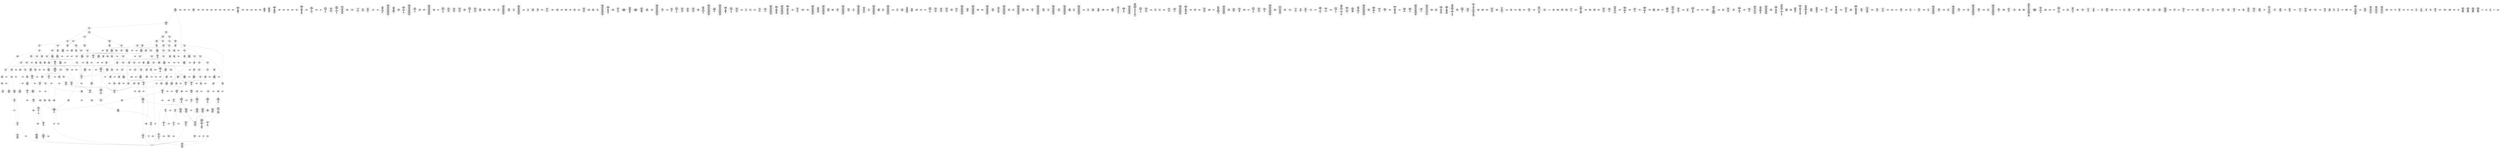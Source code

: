 /* Generated by GvGen v.1.0 (https://www.github.com/stricaud/gvgen) */

digraph G {
compound=true;
   node1 [label="[anywhere]"];
   node2 [label="# 0x0
PUSHX Data
PUSHX Data
MSTORE
PUSHX LogicData
CALLDATASIZE
LT
PUSHX Data
JUMPI
"];
   node3 [label="# 0xd
PUSHX Data
CALLDATALOAD
PUSHX BitData
SHR
PUSHX LogicData
GT
PUSHX Data
JUMPI
"];
   node4 [label="# 0x1e
PUSHX LogicData
GT
PUSHX Data
JUMPI
"];
   node5 [label="# 0x29
PUSHX LogicData
GT
PUSHX Data
JUMPI
"];
   node6 [label="# 0x34
PUSHX LogicData
GT
PUSHX Data
JUMPI
"];
   node7 [label="# 0x3f
PUSHX LogicData
EQ
PUSHX Data
JUMPI
"];
   node8 [label="# 0x4a
PUSHX LogicData
EQ
PUSHX Data
JUMPI
"];
   node9 [label="# 0x55
PUSHX LogicData
EQ
PUSHX Data
JUMPI
"];
   node10 [label="# 0x60
PUSHX LogicData
EQ
PUSHX Data
JUMPI
"];
   node11 [label="# 0x6b
PUSHX Data
REVERT
"];
   node12 [label="# 0x6f
JUMPDEST
PUSHX LogicData
EQ
PUSHX Data
JUMPI
"];
   node13 [label="# 0x7b
PUSHX LogicData
EQ
PUSHX Data
JUMPI
"];
   node14 [label="# 0x86
PUSHX LogicData
EQ
PUSHX Data
JUMPI
"];
   node15 [label="# 0x91
PUSHX Data
REVERT
"];
   node16 [label="# 0x95
JUMPDEST
PUSHX LogicData
EQ
PUSHX Data
JUMPI
"];
   node17 [label="# 0xa1
PUSHX LogicData
EQ
PUSHX Data
JUMPI
"];
   node18 [label="# 0xac
PUSHX LogicData
EQ
PUSHX Data
JUMPI
"];
   node19 [label="# 0xb7
PUSHX LogicData
EQ
PUSHX Data
JUMPI
"];
   node20 [label="# 0xc2
PUSHX LogicData
EQ
PUSHX Data
JUMPI
"];
   node21 [label="# 0xcd
PUSHX LogicData
EQ
PUSHX Data
JUMPI
"];
   node22 [label="# 0xd8
PUSHX Data
REVERT
"];
   node23 [label="# 0xdc
JUMPDEST
PUSHX LogicData
GT
PUSHX Data
JUMPI
"];
   node24 [label="# 0xe8
PUSHX LogicData
GT
PUSHX Data
JUMPI
"];
   node25 [label="# 0xf3
PUSHX LogicData
EQ
PUSHX Data
JUMPI
"];
   node26 [label="# 0xfe
PUSHX LogicData
EQ
PUSHX Data
JUMPI
"];
   node27 [label="# 0x109
PUSHX LogicData
EQ
PUSHX Data
JUMPI
"];
   node28 [label="# 0x114
PUSHX LogicData
EQ
PUSHX Data
JUMPI
"];
   node29 [label="# 0x11f
PUSHX Data
REVERT
"];
   node30 [label="# 0x123
JUMPDEST
PUSHX LogicData
EQ
PUSHX Data
JUMPI
"];
   node31 [label="# 0x12f
PUSHX LogicData
EQ
PUSHX Data
JUMPI
"];
   node32 [label="# 0x13a
PUSHX LogicData
EQ
PUSHX Data
JUMPI
"];
   node33 [label="# 0x145
PUSHX Data
REVERT
"];
   node34 [label="# 0x149
JUMPDEST
PUSHX LogicData
EQ
PUSHX Data
JUMPI
"];
   node35 [label="# 0x155
PUSHX LogicData
EQ
PUSHX Data
JUMPI
"];
   node36 [label="# 0x160
PUSHX LogicData
EQ
PUSHX Data
JUMPI
"];
   node37 [label="# 0x16b
PUSHX LogicData
EQ
PUSHX Data
JUMPI
"];
   node38 [label="# 0x176
PUSHX LogicData
EQ
PUSHX Data
JUMPI
"];
   node39 [label="# 0x181
PUSHX LogicData
EQ
PUSHX Data
JUMPI
"];
   node40 [label="# 0x18c
PUSHX Data
REVERT
"];
   node41 [label="# 0x190
JUMPDEST
PUSHX LogicData
GT
PUSHX Data
JUMPI
"];
   node42 [label="# 0x19c
PUSHX LogicData
GT
PUSHX Data
JUMPI
"];
   node43 [label="# 0x1a7
PUSHX LogicData
GT
PUSHX Data
JUMPI
"];
   node44 [label="# 0x1b2
PUSHX LogicData
EQ
PUSHX Data
JUMPI
"];
   node45 [label="# 0x1bd
PUSHX LogicData
EQ
PUSHX Data
JUMPI
"];
   node46 [label="# 0x1c8
PUSHX LogicData
EQ
PUSHX Data
JUMPI
"];
   node47 [label="# 0x1d3
PUSHX LogicData
EQ
PUSHX Data
JUMPI
"];
   node48 [label="# 0x1de
PUSHX Data
REVERT
"];
   node49 [label="# 0x1e2
JUMPDEST
PUSHX LogicData
EQ
PUSHX Data
JUMPI
"];
   node50 [label="# 0x1ee
PUSHX LogicData
EQ
PUSHX Data
JUMPI
"];
   node51 [label="# 0x1f9
PUSHX LogicData
EQ
PUSHX Data
JUMPI
"];
   node52 [label="# 0x204
PUSHX Data
REVERT
"];
   node53 [label="# 0x208
JUMPDEST
PUSHX LogicData
EQ
PUSHX Data
JUMPI
"];
   node54 [label="# 0x214
PUSHX LogicData
EQ
PUSHX Data
JUMPI
"];
   node55 [label="# 0x21f
PUSHX LogicData
EQ
PUSHX Data
JUMPI
"];
   node56 [label="# 0x22a
PUSHX LogicData
EQ
PUSHX Data
JUMPI
"];
   node57 [label="# 0x235
PUSHX LogicData
EQ
PUSHX Data
JUMPI
"];
   node58 [label="# 0x240
PUSHX LogicData
EQ
PUSHX Data
JUMPI
"];
   node59 [label="# 0x24b
PUSHX Data
REVERT
"];
   node60 [label="# 0x24f
JUMPDEST
PUSHX LogicData
GT
PUSHX Data
JUMPI
"];
   node61 [label="# 0x25b
PUSHX LogicData
EQ
PUSHX Data
JUMPI
"];
   node62 [label="# 0x266
PUSHX LogicData
EQ
PUSHX Data
JUMPI
"];
   node63 [label="# 0x271
PUSHX LogicData
EQ
PUSHX Data
JUMPI
"];
   node64 [label="# 0x27c
PUSHX LogicData
EQ
PUSHX Data
JUMPI
"];
   node65 [label="# 0x287
PUSHX LogicData
EQ
PUSHX Data
JUMPI
"];
   node66 [label="# 0x292
PUSHX LogicData
EQ
PUSHX Data
JUMPI
"];
   node67 [label="# 0x29d
PUSHX Data
REVERT
"];
   node68 [label="# 0x2a1
JUMPDEST
PUSHX LogicData
EQ
PUSHX Data
JUMPI
"];
   node69 [label="# 0x2ad
PUSHX LogicData
EQ
PUSHX Data
JUMPI
"];
   node70 [label="# 0x2b8
PUSHX LogicData
EQ
PUSHX Data
JUMPI
"];
   node71 [label="# 0x2c3
PUSHX LogicData
EQ
PUSHX Data
JUMPI
"];
   node72 [label="# 0x2ce
PUSHX LogicData
EQ
PUSHX Data
JUMPI
"];
   node73 [label="# 0x2d9
PUSHX LogicData
EQ
PUSHX Data
JUMPI
"];
   node74 [label="# 0x2e4
JUMPDEST
PUSHX Data
REVERT
"];
   node75 [label="# 0x2e9
JUMPDEST
CALLVALUE
ISZERO
PUSHX Data
JUMPI
"];
   node76 [label="# 0x2f1
PUSHX Data
REVERT
"];
   node77 [label="# 0x2f5
JUMPDEST
PUSHX Data
PUSHX Data
CALLDATASIZE
PUSHX Data
PUSHX Data
JUMP
"];
   node78 [label="# 0x304
JUMPDEST
PUSHX Data
JUMP
"];
   node79 [label="# 0x309
JUMPDEST
PUSHX MemData
MLOAD
ISZERO
ISZERO
MSTORE
PUSHX ArithData
ADD
"];
   node80 [label="# 0x315
JUMPDEST
PUSHX MemData
MLOAD
SUB
RETURN
"];
   node81 [label="# 0x31e
JUMPDEST
CALLVALUE
ISZERO
PUSHX Data
JUMPI
"];
   node82 [label="# 0x326
PUSHX Data
REVERT
"];
   node83 [label="# 0x32a
JUMPDEST
PUSHX Data
PUSHX Data
CALLDATASIZE
PUSHX Data
PUSHX Data
JUMP
"];
   node84 [label="# 0x339
JUMPDEST
PUSHX Data
JUMP
"];
   node85 [label="# 0x33e
JUMPDEST
STOP
"];
   node86 [label="# 0x340
JUMPDEST
CALLVALUE
ISZERO
PUSHX Data
JUMPI
"];
   node87 [label="# 0x348
PUSHX Data
REVERT
"];
   node88 [label="# 0x34c
JUMPDEST
PUSHX Data
PUSHX Data
JUMP
"];
   node89 [label="# 0x355
JUMPDEST
CALLVALUE
ISZERO
PUSHX Data
JUMPI
"];
   node90 [label="# 0x35d
PUSHX Data
REVERT
"];
   node91 [label="# 0x361
JUMPDEST
PUSHX Data
PUSHX Data
JUMP
"];
   node92 [label="# 0x36a
JUMPDEST
PUSHX MemData
MLOAD
PUSHX Data
PUSHX Data
JUMP
"];
   node93 [label="# 0x377
JUMPDEST
CALLVALUE
ISZERO
PUSHX Data
JUMPI
"];
   node94 [label="# 0x37f
PUSHX Data
REVERT
"];
   node95 [label="# 0x383
JUMPDEST
PUSHX Data
PUSHX Data
CALLDATASIZE
PUSHX Data
PUSHX Data
JUMP
"];
   node96 [label="# 0x392
JUMPDEST
PUSHX Data
JUMP
"];
   node97 [label="# 0x397
JUMPDEST
PUSHX MemData
MLOAD
PUSHX ArithData
PUSHX BitData
PUSHX BitData
SHL
SUB
AND
MSTORE
PUSHX ArithData
ADD
PUSHX Data
JUMP
"];
   node98 [label="# 0x3af
JUMPDEST
CALLVALUE
ISZERO
PUSHX Data
JUMPI
"];
   node99 [label="# 0x3b7
PUSHX Data
REVERT
"];
   node100 [label="# 0x3bb
JUMPDEST
PUSHX Data
PUSHX Data
JUMP
"];
   node101 [label="# 0x3cb
JUMPDEST
PUSHX MemData
MLOAD
MSTORE
PUSHX ArithData
ADD
PUSHX Data
JUMP
"];
   node102 [label="# 0x3d9
JUMPDEST
CALLVALUE
ISZERO
PUSHX Data
JUMPI
"];
   node103 [label="# 0x3e1
PUSHX Data
REVERT
"];
   node104 [label="# 0x3e5
JUMPDEST
PUSHX Data
PUSHX Data
CALLDATASIZE
PUSHX Data
PUSHX Data
JUMP
"];
   node105 [label="# 0x3f4
JUMPDEST
PUSHX Data
JUMP
"];
   node106 [label="# 0x3f9
JUMPDEST
CALLVALUE
ISZERO
PUSHX Data
JUMPI
"];
   node107 [label="# 0x401
PUSHX Data
REVERT
"];
   node108 [label="# 0x405
JUMPDEST
PUSHX Data
PUSHX Data
CALLDATASIZE
PUSHX Data
PUSHX Data
JUMP
"];
   node109 [label="# 0x414
JUMPDEST
PUSHX Data
JUMP
"];
   node110 [label="# 0x419
JUMPDEST
CALLVALUE
ISZERO
PUSHX Data
JUMPI
"];
   node111 [label="# 0x421
PUSHX Data
REVERT
"];
   node112 [label="# 0x425
JUMPDEST
PUSHX Data
PUSHX Data
CALLDATASIZE
PUSHX Data
PUSHX Data
JUMP
"];
   node113 [label="# 0x434
JUMPDEST
PUSHX Data
JUMP
"];
   node114 [label="# 0x439
JUMPDEST
CALLVALUE
ISZERO
PUSHX Data
JUMPI
"];
   node115 [label="# 0x441
PUSHX Data
REVERT
"];
   node116 [label="# 0x445
JUMPDEST
PUSHX StorData
SLOAD
PUSHX Data
JUMP
"];
   node117 [label="# 0x44e
JUMPDEST
CALLVALUE
ISZERO
PUSHX Data
JUMPI
"];
   node118 [label="# 0x456
PUSHX Data
REVERT
"];
   node119 [label="# 0x45a
JUMPDEST
PUSHX Data
PUSHX StorData
SLOAD
JUMP
"];
   node120 [label="# 0x464
JUMPDEST
CALLVALUE
ISZERO
PUSHX Data
JUMPI
"];
   node121 [label="# 0x46c
PUSHX Data
REVERT
"];
   node122 [label="# 0x470
JUMPDEST
PUSHX Data
PUSHX Data
CALLDATASIZE
PUSHX Data
PUSHX Data
JUMP
"];
   node123 [label="# 0x47f
JUMPDEST
PUSHX Data
JUMP
"];
   node124 [label="# 0x484
JUMPDEST
CALLVALUE
ISZERO
PUSHX Data
JUMPI
"];
   node125 [label="# 0x48c
PUSHX Data
REVERT
"];
   node126 [label="# 0x490
JUMPDEST
PUSHX Data
PUSHX Data
CALLDATASIZE
PUSHX Data
PUSHX Data
JUMP
"];
   node127 [label="# 0x49f
JUMPDEST
PUSHX Data
JUMP
"];
   node128 [label="# 0x4a4
JUMPDEST
CALLVALUE
ISZERO
PUSHX Data
JUMPI
"];
   node129 [label="# 0x4ac
PUSHX Data
REVERT
"];
   node130 [label="# 0x4b0
JUMPDEST
PUSHX Data
PUSHX Data
JUMP
"];
   node131 [label="# 0x4b9
JUMPDEST
CALLVALUE
ISZERO
PUSHX Data
JUMPI
"];
   node132 [label="# 0x4c1
PUSHX Data
REVERT
"];
   node133 [label="# 0x4c5
JUMPDEST
PUSHX Data
PUSHX Data
CALLDATASIZE
PUSHX Data
PUSHX Data
JUMP
"];
   node134 [label="# 0x4d4
JUMPDEST
PUSHX Data
JUMP
"];
   node135 [label="# 0x4d9
JUMPDEST
CALLVALUE
ISZERO
PUSHX Data
JUMPI
"];
   node136 [label="# 0x4e1
PUSHX Data
REVERT
"];
   node137 [label="# 0x4e5
JUMPDEST
PUSHX Data
PUSHX Data
CALLDATASIZE
PUSHX Data
PUSHX Data
JUMP
"];
   node138 [label="# 0x4f4
JUMPDEST
PUSHX Data
JUMP
"];
   node139 [label="# 0x4f9
JUMPDEST
CALLVALUE
ISZERO
PUSHX Data
JUMPI
"];
   node140 [label="# 0x501
PUSHX Data
REVERT
"];
   node141 [label="# 0x505
JUMPDEST
PUSHX Data
PUSHX Data
CALLDATASIZE
PUSHX Data
PUSHX Data
JUMP
"];
   node142 [label="# 0x514
JUMPDEST
PUSHX Data
JUMP
"];
   node143 [label="# 0x519
JUMPDEST
CALLVALUE
ISZERO
PUSHX Data
JUMPI
"];
   node144 [label="# 0x521
PUSHX Data
REVERT
"];
   node145 [label="# 0x525
JUMPDEST
PUSHX Data
PUSHX StorData
SLOAD
JUMP
"];
   node146 [label="# 0x52f
JUMPDEST
CALLVALUE
ISZERO
PUSHX Data
JUMPI
"];
   node147 [label="# 0x537
PUSHX Data
REVERT
"];
   node148 [label="# 0x53b
JUMPDEST
PUSHX Data
PUSHX Data
CALLDATASIZE
PUSHX Data
PUSHX Data
JUMP
"];
   node149 [label="# 0x54a
JUMPDEST
PUSHX ArithData
PUSHX BitData
PUSHX BitData
SHL
SUB
AND
PUSHX Data
MSTORE
PUSHX Data
PUSHX Data
MSTORE
PUSHX Data
SHA3
SLOAD
JUMP
"];
   node150 [label="# 0x565
JUMPDEST
CALLVALUE
ISZERO
PUSHX Data
JUMPI
"];
   node151 [label="# 0x56d
PUSHX Data
REVERT
"];
   node152 [label="# 0x571
JUMPDEST
PUSHX Data
PUSHX Data
CALLDATASIZE
PUSHX Data
PUSHX Data
JUMP
"];
   node153 [label="# 0x580
JUMPDEST
PUSHX Data
JUMP
"];
   node154 [label="# 0x585
JUMPDEST
CALLVALUE
ISZERO
PUSHX Data
JUMPI
"];
   node155 [label="# 0x58d
PUSHX Data
REVERT
"];
   node156 [label="# 0x591
JUMPDEST
PUSHX Data
PUSHX Data
CALLDATASIZE
PUSHX Data
PUSHX Data
JUMP
"];
   node157 [label="# 0x5a0
JUMPDEST
PUSHX Data
JUMP
"];
   node158 [label="# 0x5a5
JUMPDEST
CALLVALUE
ISZERO
PUSHX Data
JUMPI
"];
   node159 [label="# 0x5ad
PUSHX Data
REVERT
"];
   node160 [label="# 0x5b1
JUMPDEST
PUSHX Data
PUSHX Data
JUMP
"];
   node161 [label="# 0x5ba
JUMPDEST
CALLVALUE
ISZERO
PUSHX Data
JUMPI
"];
   node162 [label="# 0x5c2
PUSHX Data
REVERT
"];
   node163 [label="# 0x5c6
JUMPDEST
PUSHX Data
PUSHX Data
CALLDATASIZE
PUSHX Data
PUSHX Data
JUMP
"];
   node164 [label="# 0x5d5
JUMPDEST
PUSHX Data
JUMP
"];
   node165 [label="# 0x5da
JUMPDEST
CALLVALUE
ISZERO
PUSHX Data
JUMPI
"];
   node166 [label="# 0x5e2
PUSHX Data
REVERT
"];
   node167 [label="# 0x5e6
JUMPDEST
PUSHX Data
PUSHX Data
JUMP
"];
   node168 [label="# 0x5ef
JUMPDEST
CALLVALUE
ISZERO
PUSHX Data
JUMPI
"];
   node169 [label="# 0x5f7
PUSHX Data
REVERT
"];
   node170 [label="# 0x5fb
JUMPDEST
PUSHX Data
PUSHX Data
JUMP
"];
   node171 [label="# 0x604
JUMPDEST
CALLVALUE
ISZERO
PUSHX Data
JUMPI
"];
   node172 [label="# 0x60c
PUSHX Data
REVERT
"];
   node173 [label="# 0x610
JUMPDEST
PUSHX Data
PUSHX Data
JUMP
"];
   node174 [label="# 0x61a
JUMPDEST
PUSHX Data
PUSHX Data
CALLDATASIZE
PUSHX Data
PUSHX Data
JUMP
"];
   node175 [label="# 0x628
JUMPDEST
PUSHX Data
JUMP
"];
   node176 [label="# 0x62d
JUMPDEST
CALLVALUE
ISZERO
PUSHX Data
JUMPI
"];
   node177 [label="# 0x635
PUSHX Data
REVERT
"];
   node178 [label="# 0x639
JUMPDEST
PUSHX StorData
SLOAD
PUSHX Data
PUSHX BitData
AND
JUMP
"];
   node179 [label="# 0x647
JUMPDEST
CALLVALUE
ISZERO
PUSHX Data
JUMPI
"];
   node180 [label="# 0x64f
PUSHX Data
REVERT
"];
   node181 [label="# 0x653
JUMPDEST
PUSHX StorData
SLOAD
PUSHX ArithData
PUSHX BitData
PUSHX BitData
SHL
SUB
AND
PUSHX Data
JUMP
"];
   node182 [label="# 0x665
JUMPDEST
CALLVALUE
ISZERO
PUSHX Data
JUMPI
"];
   node183 [label="# 0x66d
PUSHX Data
REVERT
"];
   node184 [label="# 0x671
JUMPDEST
PUSHX Data
PUSHX Data
CALLDATASIZE
PUSHX Data
PUSHX Data
JUMP
"];
   node185 [label="# 0x680
JUMPDEST
PUSHX Data
JUMP
"];
   node186 [label="# 0x685
JUMPDEST
CALLVALUE
ISZERO
PUSHX Data
JUMPI
"];
   node187 [label="# 0x68d
PUSHX Data
REVERT
"];
   node188 [label="# 0x691
JUMPDEST
PUSHX Data
PUSHX StorData
SLOAD
JUMP
"];
   node189 [label="# 0x69b
JUMPDEST
CALLVALUE
ISZERO
PUSHX Data
JUMPI
"];
   node190 [label="# 0x6a3
PUSHX Data
REVERT
"];
   node191 [label="# 0x6a7
JUMPDEST
PUSHX Data
PUSHX Data
JUMP
"];
   node192 [label="# 0x6b0
JUMPDEST
CALLVALUE
ISZERO
PUSHX Data
JUMPI
"];
   node193 [label="# 0x6b8
PUSHX Data
REVERT
"];
   node194 [label="# 0x6bc
JUMPDEST
PUSHX Data
PUSHX Data
JUMP
"];
   node195 [label="# 0x6c5
JUMPDEST
CALLVALUE
ISZERO
PUSHX Data
JUMPI
"];
   node196 [label="# 0x6cd
PUSHX Data
REVERT
"];
   node197 [label="# 0x6d1
JUMPDEST
PUSHX Data
PUSHX Data
CALLDATASIZE
PUSHX Data
PUSHX Data
JUMP
"];
   node198 [label="# 0x6e0
JUMPDEST
PUSHX Data
PUSHX Data
MSTORE
PUSHX Data
MSTORE
PUSHX Data
SHA3
SLOAD
JUMP
"];
   node199 [label="# 0x6f2
JUMPDEST
CALLVALUE
ISZERO
PUSHX Data
JUMPI
"];
   node200 [label="# 0x6fa
PUSHX Data
REVERT
"];
   node201 [label="# 0x6fe
JUMPDEST
PUSHX Data
PUSHX Data
CALLDATASIZE
PUSHX Data
PUSHX Data
JUMP
"];
   node202 [label="# 0x70d
JUMPDEST
PUSHX Data
PUSHX Data
MSTORE
PUSHX Data
MSTORE
PUSHX Data
SHA3
SLOAD
PUSHX BitData
AND
JUMP
"];
   node203 [label="# 0x722
JUMPDEST
CALLVALUE
ISZERO
PUSHX Data
JUMPI
"];
   node204 [label="# 0x72a
PUSHX Data
REVERT
"];
   node205 [label="# 0x72e
JUMPDEST
PUSHX Data
PUSHX Data
CALLDATASIZE
PUSHX Data
PUSHX Data
JUMP
"];
   node206 [label="# 0x73d
JUMPDEST
PUSHX ArithData
PUSHX BitData
PUSHX BitData
SHL
SUB
AND
PUSHX Data
MSTORE
PUSHX Data
PUSHX Data
MSTORE
PUSHX Data
SHA3
SLOAD
PUSHX BitData
AND
JUMP
"];
   node207 [label="# 0x75b
JUMPDEST
PUSHX Data
PUSHX Data
CALLDATASIZE
PUSHX Data
PUSHX Data
JUMP
"];
   node208 [label="# 0x769
JUMPDEST
PUSHX Data
JUMP
"];
   node209 [label="# 0x76e
JUMPDEST
CALLVALUE
ISZERO
PUSHX Data
JUMPI
"];
   node210 [label="# 0x776
PUSHX Data
REVERT
"];
   node211 [label="# 0x77a
JUMPDEST
PUSHX Data
PUSHX Data
CALLDATASIZE
PUSHX Data
PUSHX Data
JUMP
"];
   node212 [label="# 0x789
JUMPDEST
PUSHX Data
JUMP
"];
   node213 [label="# 0x78e
JUMPDEST
CALLVALUE
ISZERO
PUSHX Data
JUMPI
"];
   node214 [label="# 0x796
PUSHX Data
REVERT
"];
   node215 [label="# 0x79a
JUMPDEST
PUSHX Data
PUSHX Data
JUMP
"];
   node216 [label="# 0x7a4
JUMPDEST
CALLVALUE
ISZERO
PUSHX Data
JUMPI
"];
   node217 [label="# 0x7ac
PUSHX Data
REVERT
"];
   node218 [label="# 0x7b0
JUMPDEST
PUSHX Data
PUSHX Data
CALLDATASIZE
PUSHX Data
PUSHX Data
JUMP
"];
   node219 [label="# 0x7bf
JUMPDEST
PUSHX Data
JUMP
"];
   node220 [label="# 0x7c4
JUMPDEST
CALLVALUE
ISZERO
PUSHX Data
JUMPI
"];
   node221 [label="# 0x7cc
PUSHX Data
REVERT
"];
   node222 [label="# 0x7d0
JUMPDEST
PUSHX Data
PUSHX Data
CALLDATASIZE
PUSHX Data
PUSHX Data
JUMP
"];
   node223 [label="# 0x7df
JUMPDEST
PUSHX Data
JUMP
"];
   node224 [label="# 0x7e4
JUMPDEST
CALLVALUE
ISZERO
PUSHX Data
JUMPI
"];
   node225 [label="# 0x7ec
PUSHX Data
REVERT
"];
   node226 [label="# 0x7f0
JUMPDEST
PUSHX Data
PUSHX Data
CALLDATASIZE
PUSHX Data
PUSHX Data
JUMP
"];
   node227 [label="# 0x7ff
JUMPDEST
PUSHX Data
JUMP
"];
   node228 [label="# 0x804
JUMPDEST
CALLVALUE
ISZERO
PUSHX Data
JUMPI
"];
   node229 [label="# 0x80c
PUSHX Data
REVERT
"];
   node230 [label="# 0x810
JUMPDEST
PUSHX StorData
SLOAD
PUSHX Data
PUSHX Data
DIV
PUSHX BitData
AND
JUMP
"];
   node231 [label="# 0x824
JUMPDEST
CALLVALUE
ISZERO
PUSHX Data
JUMPI
"];
   node232 [label="# 0x82c
PUSHX Data
REVERT
"];
   node233 [label="# 0x830
JUMPDEST
PUSHX Data
PUSHX Data
JUMP
"];
   node234 [label="# 0x839
JUMPDEST
CALLVALUE
ISZERO
PUSHX Data
JUMPI
"];
   node235 [label="# 0x841
PUSHX Data
REVERT
"];
   node236 [label="# 0x845
JUMPDEST
PUSHX StorData
SLOAD
PUSHX Data
PUSHX Data
DIV
PUSHX BitData
AND
JUMP
"];
   node237 [label="# 0x858
JUMPDEST
CALLVALUE
ISZERO
PUSHX Data
JUMPI
"];
   node238 [label="# 0x860
PUSHX Data
REVERT
"];
   node239 [label="# 0x864
JUMPDEST
PUSHX Data
PUSHX Data
JUMP
"];
   node240 [label="# 0x86d
JUMPDEST
CALLVALUE
ISZERO
PUSHX Data
JUMPI
"];
   node241 [label="# 0x875
PUSHX Data
REVERT
"];
   node242 [label="# 0x879
JUMPDEST
PUSHX Data
PUSHX Data
CALLDATASIZE
PUSHX Data
PUSHX Data
JUMP
"];
   node243 [label="# 0x888
JUMPDEST
PUSHX ArithData
PUSHX BitData
PUSHX BitData
SHL
SUB
AND
PUSHX Data
MSTORE
PUSHX Data
PUSHX Data
MSTORE
PUSHX Data
SHA3
AND
MSTORE
MSTORE
SHA3
SLOAD
PUSHX BitData
AND
JUMP
"];
   node244 [label="# 0x8b6
JUMPDEST
CALLVALUE
ISZERO
PUSHX Data
JUMPI
"];
   node245 [label="# 0x8be
PUSHX Data
REVERT
"];
   node246 [label="# 0x8c2
JUMPDEST
PUSHX Data
PUSHX Data
CALLDATASIZE
PUSHX Data
PUSHX Data
JUMP
"];
   node247 [label="# 0x8d1
JUMPDEST
PUSHX Data
JUMP
"];
   node248 [label="# 0x8d6
JUMPDEST
CALLVALUE
ISZERO
PUSHX Data
JUMPI
"];
   node249 [label="# 0x8de
PUSHX Data
REVERT
"];
   node250 [label="# 0x8e2
JUMPDEST
PUSHX Data
PUSHX StorData
SLOAD
JUMP
"];
   node251 [label="# 0x8ec
JUMPDEST
CALLVALUE
ISZERO
PUSHX Data
JUMPI
"];
   node252 [label="# 0x8f4
PUSHX Data
REVERT
"];
   node253 [label="# 0x8f8
JUMPDEST
PUSHX Data
PUSHX Data
JUMP
"];
   node254 [label="# 0x901
JUMPDEST
CALLVALUE
ISZERO
PUSHX Data
JUMPI
"];
   node255 [label="# 0x909
PUSHX Data
REVERT
"];
   node256 [label="# 0x90d
JUMPDEST
PUSHX Data
PUSHX Data
JUMP
"];
   node257 [label="# 0x916
JUMPDEST
PUSHX Data
PUSHX ArithData
PUSHX BitData
PUSHX BitData
SHL
SUB
NOT
AND
PUSHX BitData
PUSHX BitData
SHL
EQ
PUSHX Data
JUMPI
"];
   node258 [label="# 0x932
PUSHX Data
PUSHX Data
JUMP
"];
   node259 [label="# 0x93b
JUMPDEST
JUMP
"];
   node260 [label="# 0x941
JUMPDEST
PUSHX StorData
SLOAD
PUSHX ArithData
PUSHX BitData
PUSHX BitData
SHL
SUB
AND
CALLER
EQ
PUSHX Data
JUMPI
"];
   node261 [label="# 0x954
PUSHX MemData
MLOAD
PUSHX BitData
PUSHX BitData
SHL
MSTORE
PUSHX ArithData
ADD
PUSHX Data
PUSHX Data
JUMP
"];
   node262 [label="# 0x96b
JUMPDEST
PUSHX MemData
MLOAD
SUB
REVERT
"];
   node263 [label="# 0x974
JUMPDEST
PUSHX StorData
SLOAD
PUSHX ArithData
PUSHX BitData
PUSHX BitData
SHL
SUB
NOT
AND
PUSHX ArithData
PUSHX BitData
PUSHX BitData
SHL
SUB
AND
OR
SSTORE
JUMP
"];
   node264 [label="# 0x996
JUMPDEST
PUSHX StorData
SLOAD
PUSHX ArithData
PUSHX BitData
PUSHX BitData
SHL
SUB
AND
CALLER
EQ
PUSHX Data
JUMPI
"];
   node265 [label="# 0x9a9
PUSHX MemData
MLOAD
PUSHX BitData
PUSHX BitData
SHL
MSTORE
PUSHX ArithData
ADD
PUSHX Data
PUSHX Data
JUMP
"];
   node266 [label="# 0x9c0
JUMPDEST
PUSHX StorData
SLOAD
PUSHX BitData
NOT
AND
PUSHX ArithData
DIV
PUSHX BitData
AND
ISZERO
MUL
OR
SSTORE
JUMP
"];
   node267 [label="# 0x9dd
JUMPDEST
PUSHX Data
PUSHX StorData
SLOAD
PUSHX Data
PUSHX Data
JUMP
"];
   node268 [label="# 0x9ec
JUMPDEST
PUSHX ArithData
ADD
PUSHX ArithData
DIV
MUL
PUSHX ArithData
ADD
PUSHX MemData
MLOAD
ADD
PUSHX Data
MSTORE
MSTORE
PUSHX ArithData
ADD
SLOAD
PUSHX Data
PUSHX Data
JUMP
"];
   node269 [label="# 0xa18
JUMPDEST
ISZERO
PUSHX Data
JUMPI
"];
   node270 [label="# 0xa1f
PUSHX LogicData
LT
PUSHX Data
JUMPI
"];
   node271 [label="# 0xa27
PUSHX ArithData
SLOAD
DIV
MUL
MSTORE
PUSHX ArithData
ADD
PUSHX Data
JUMP
"];
   node272 [label="# 0xa3a
JUMPDEST
ADD
PUSHX Data
MSTORE
PUSHX Data
PUSHX Data
SHA3
"];
   node273 [label="# 0xa48
JUMPDEST
SLOAD
MSTORE
PUSHX ArithData
ADD
PUSHX ArithData
ADD
GT
PUSHX Data
JUMPI
"];
   node274 [label="# 0xa5c
SUB
PUSHX BitData
AND
ADD
"];
   node275 [label="# 0xa65
JUMPDEST
JUMP
"];
   node276 [label="# 0xa6f
JUMPDEST
PUSHX Data
MSTORE
PUSHX Data
PUSHX Data
MSTORE
PUSHX Data
SHA3
SLOAD
PUSHX ArithData
PUSHX BitData
PUSHX BitData
SHL
SUB
AND
PUSHX Data
JUMPI
"];
   node277 [label="# 0xa8c
PUSHX MemData
MLOAD
PUSHX BitData
PUSHX BitData
SHL
MSTORE
PUSHX Data
PUSHX ArithData
ADD
MSTORE
PUSHX Data
PUSHX ArithData
ADD
MSTORE
PUSHX Data
PUSHX ArithData
ADD
MSTORE
PUSHX BitData
PUSHX BitData
SHL
PUSHX ArithData
ADD
MSTORE
PUSHX ArithData
ADD
PUSHX Data
JUMP
"];
   node278 [label="# 0xae8
JUMPDEST
PUSHX Data
MSTORE
PUSHX Data
PUSHX Data
MSTORE
PUSHX Data
SHA3
SLOAD
PUSHX ArithData
PUSHX BitData
PUSHX BitData
SHL
SUB
AND
JUMP
"];
   node279 [label="# 0xb04
JUMPDEST
PUSHX Data
PUSHX Data
PUSHX Data
JUMP
"];
   node280 [label="# 0xb0f
JUMPDEST
PUSHX ArithData
PUSHX BitData
PUSHX BitData
SHL
SUB
AND
PUSHX ArithData
PUSHX BitData
PUSHX BitData
SHL
SUB
AND
EQ
ISZERO
PUSHX Data
JUMPI
"];
   node281 [label="# 0xb2c
PUSHX MemData
MLOAD
PUSHX BitData
PUSHX BitData
SHL
MSTORE
PUSHX Data
PUSHX ArithData
ADD
MSTORE
PUSHX Data
PUSHX ArithData
ADD
MSTORE
PUSHX Data
PUSHX ArithData
ADD
MSTORE
PUSHX BitData
PUSHX BitData
SHL
PUSHX ArithData
ADD
MSTORE
PUSHX ArithData
ADD
PUSHX Data
JUMP
"];
   node282 [label="# 0xb7d
JUMPDEST
CALLER
PUSHX ArithData
PUSHX BitData
PUSHX BitData
SHL
SUB
AND
EQ
PUSHX Data
JUMPI
"];
   node283 [label="# 0xb8f
PUSHX Data
CALLER
PUSHX Data
JUMP
"];
   node284 [label="# 0xb99
JUMPDEST
PUSHX Data
JUMPI
"];
   node285 [label="# 0xb9e
PUSHX MemData
MLOAD
PUSHX BitData
PUSHX BitData
SHL
MSTORE
PUSHX Data
PUSHX ArithData
ADD
MSTORE
PUSHX Data
PUSHX ArithData
ADD
MSTORE
PUSHX Data
PUSHX ArithData
ADD
MSTORE
PUSHX Data
PUSHX ArithData
ADD
MSTORE
PUSHX ArithData
ADD
PUSHX Data
JUMP
"];
   node286 [label="# 0xc0b
JUMPDEST
PUSHX Data
PUSHX Data
JUMP
"];
   node287 [label="# 0xc15
JUMPDEST
JUMP
"];
   node288 [label="# 0xc1a
JUMPDEST
PUSHX StorData
SLOAD
PUSHX ArithData
PUSHX BitData
PUSHX BitData
SHL
SUB
AND
CALLER
EQ
PUSHX Data
JUMPI
"];
   node289 [label="# 0xc2d
PUSHX MemData
MLOAD
PUSHX BitData
PUSHX BitData
SHL
MSTORE
PUSHX ArithData
ADD
PUSHX Data
PUSHX Data
JUMP
"];
   node290 [label="# 0xc44
JUMPDEST
PUSHX StorData
SLOAD
PUSHX Data
DIV
PUSHX BitData
AND
ISZERO
PUSHX Data
JUMPI
"];
   node291 [label="# 0xc56
PUSHX MemData
MLOAD
PUSHX BitData
PUSHX BitData
SHL
MSTORE
PUSHX ArithData
ADD
PUSHX Data
PUSHX Data
JUMP
"];
   node292 [label="# 0xc6d
JUMPDEST
PUSHX Data
PUSHX Data
PUSHX Data
JUMP
"];
   node293 [label="# 0xc79
JUMPDEST
PUSHX StorData
SLOAD
PUSHX ArithData
PUSHX BitData
PUSHX BitData
SHL
SUB
AND
CALLER
EQ
PUSHX Data
JUMPI
"];
   node294 [label="# 0xc8c
PUSHX MemData
MLOAD
PUSHX BitData
PUSHX BitData
SHL
MSTORE
PUSHX ArithData
ADD
PUSHX Data
PUSHX Data
JUMP
"];
   node295 [label="# 0xca3
JUMPDEST
PUSHX Data
PUSHX Data
PUSHX Data
PUSHX Data
PUSHX Data
JUMP
"];
   node296 [label="# 0xcb3
JUMPDEST
PUSHX Data
PUSHX Data
JUMP
"];
   node297 [label="# 0xcbd
JUMPDEST
PUSHX Data
PUSHX StorData
SLOAD
JUMP
"];
   node298 [label="# 0xcc7
JUMPDEST
PUSHX Data
PUSHX Data
JUMP
"];
   node299 [label="# 0xcd1
JUMPDEST
GT
ISZERO
PUSHX Data
JUMPI
"];
   node300 [label="# 0xcd8
PUSHX MemData
MLOAD
PUSHX BitData
PUSHX BitData
SHL
MSTORE
PUSHX Data
PUSHX ArithData
ADD
MSTORE
PUSHX Data
PUSHX ArithData
ADD
MSTORE
PUSHX BitData
PUSHX BitData
SHL
PUSHX ArithData
ADD
MSTORE
PUSHX ArithData
ADD
PUSHX Data
JUMP
"];
   node301 [label="# 0xd0a
JUMPDEST
PUSHX StorData
SLOAD
PUSHX Data
PUSHX Data
PUSHX Data
JUMP
"];
   node302 [label="# 0xd1b
JUMPDEST
GT
ISZERO
PUSHX Data
JUMPI
"];
   node303 [label="# 0xd22
PUSHX MemData
MLOAD
PUSHX BitData
PUSHX BitData
SHL
MSTORE
PUSHX Data
PUSHX ArithData
ADD
MSTORE
PUSHX Data
PUSHX ArithData
ADD
MSTORE
PUSHX BitData
PUSHX BitData
SHL
PUSHX ArithData
ADD
MSTORE
PUSHX ArithData
ADD
PUSHX Data
JUMP
"];
   node304 [label="# 0xd57
JUMPDEST
PUSHX Data
"];
   node305 [label="# 0xd5a
JUMPDEST
LT
ISZERO
PUSHX Data
JUMPI
"];
   node306 [label="# 0xd63
PUSHX StorData
SLOAD
PUSHX Data
PUSHX Data
PUSHX Data
JUMP
"];
   node307 [label="# 0xd72
JUMPDEST
SSTORE
PUSHX Data
LT
PUSHX Data
JUMPI
"];
   node308 [label="# 0xd85
PUSHX Data
PUSHX Data
JUMP
"];
   node309 [label="# 0xd8c
JUMPDEST
PUSHX ArithData
MUL
ADD
PUSHX ArithData
ADD
PUSHX Data
PUSHX Data
JUMP
"];
   node310 [label="# 0xda1
JUMPDEST
PUSHX StorData
SLOAD
"];
   node311 [label="# 0xda5
JUMPDEST
PUSHX Data
PUSHX Data
PUSHX Data
JUMP
"];
   node312 [label="# 0xdb0
JUMPDEST
PUSHX Data
JUMP
"];
   node313 [label="# 0xdb5
JUMPDEST
PUSHX Data
PUSHX Data
JUMP
"];
   node314 [label="# 0xdbf
JUMPDEST
PUSHX Data
JUMP
"];
   node315 [label="# 0xdc7
JUMPDEST
PUSHX Data
CALLER
PUSHX Data
JUMP
"];
   node316 [label="# 0xdd1
JUMPDEST
PUSHX Data
JUMPI
"];
   node317 [label="# 0xdd6
PUSHX MemData
MLOAD
PUSHX BitData
PUSHX BitData
SHL
MSTORE
PUSHX ArithData
ADD
PUSHX Data
PUSHX Data
JUMP
"];
   node318 [label="# 0xded
JUMPDEST
PUSHX Data
PUSHX Data
JUMP
"];
   node319 [label="# 0xdf8
JUMPDEST
PUSHX Data
PUSHX Data
PUSHX Data
JUMP
"];
   node320 [label="# 0xe03
JUMPDEST
LT
PUSHX Data
JUMPI
"];
   node321 [label="# 0xe0a
PUSHX MemData
MLOAD
PUSHX BitData
PUSHX BitData
SHL
MSTORE
PUSHX Data
PUSHX ArithData
ADD
MSTORE
PUSHX Data
PUSHX ArithData
ADD
MSTORE
PUSHX Data
PUSHX ArithData
ADD
MSTORE
PUSHX BitData
PUSHX BitData
SHL
PUSHX ArithData
ADD
MSTORE
PUSHX ArithData
ADD
PUSHX Data
JUMP
"];
   node322 [label="# 0xe65
JUMPDEST
PUSHX ArithData
PUSHX BitData
PUSHX BitData
SHL
SUB
AND
PUSHX Data
MSTORE
PUSHX Data
PUSHX Data
MSTORE
PUSHX Data
SHA3
MSTORE
MSTORE
SHA3
SLOAD
JUMP
"];
   node323 [label="# 0xe8e
JUMPDEST
PUSHX StorData
SLOAD
PUSHX ArithData
PUSHX BitData
PUSHX BitData
SHL
SUB
AND
CALLER
EQ
PUSHX Data
JUMPI
"];
   node324 [label="# 0xea1
PUSHX MemData
MLOAD
PUSHX BitData
PUSHX BitData
SHL
MSTORE
PUSHX ArithData
ADD
PUSHX Data
PUSHX Data
JUMP
"];
   node325 [label="# 0xeb8
JUMPDEST
PUSHX StorData
SLOAD
PUSHX ArithData
PUSHX BitData
PUSHX BitData
SHL
SUB
AND
PUSHX Data
PUSHX Data
PUSHX Data
SELFBALANCE
PUSHX Data
PUSHX Data
JUMP
"];
   node326 [label="# 0xed4
JUMPDEST
PUSHX Data
PUSHX Data
JUMP
"];
   node327 [label="# 0xede
JUMPDEST
PUSHX MemData
MLOAD
ISZERO
MUL
PUSHX Data
CALL
ISZERO
ISZERO
PUSHX Data
JUMPI
"];
   node328 [label="# 0xefd
RETURNDATASIZE
PUSHX Data
RETURNDATACOPY
RETURNDATASIZE
PUSHX Data
REVERT
"];
   node329 [label="# 0xf06
JUMPDEST
PUSHX MemData
MLOAD
CALLER
SELFBALANCE
ISZERO
PUSHX ArithData
MUL
PUSHX Data
CALL
ISZERO
ISZERO
PUSHX Data
JUMPI
"];
   node330 [label="# 0xf2a
RETURNDATASIZE
PUSHX Data
RETURNDATACOPY
RETURNDATASIZE
PUSHX Data
REVERT
"];
   node331 [label="# 0xf33
JUMPDEST
JUMP
"];
   node332 [label="# 0xf36
JUMPDEST
PUSHX Data
PUSHX MemData
MLOAD
PUSHX ArithData
ADD
PUSHX Data
MSTORE
PUSHX Data
MSTORE
PUSHX Data
JUMP
"];
   node333 [label="# 0xf51
JUMPDEST
PUSHX Data
PUSHX Data
PUSHX StorData
SLOAD
JUMP
"];
   node334 [label="# 0xf5c
JUMPDEST
LT
PUSHX Data
JUMPI
"];
   node335 [label="# 0xf63
PUSHX MemData
MLOAD
PUSHX BitData
PUSHX BitData
SHL
MSTORE
PUSHX Data
PUSHX ArithData
ADD
MSTORE
PUSHX Data
PUSHX ArithData
ADD
MSTORE
PUSHX Data
PUSHX ArithData
ADD
MSTORE
PUSHX BitData
PUSHX BitData
SHL
PUSHX ArithData
ADD
MSTORE
PUSHX ArithData
ADD
PUSHX Data
JUMP
"];
   node336 [label="# 0xfbf
JUMPDEST
PUSHX StorData
SLOAD
LT
PUSHX Data
JUMPI
"];
   node337 [label="# 0xfcb
PUSHX Data
PUSHX Data
JUMP
"];
   node338 [label="# 0xfd2
JUMPDEST
PUSHX Data
MSTORE
PUSHX Data
PUSHX Data
SHA3
ADD
SLOAD
JUMP
"];
   node339 [label="# 0xfe4
JUMPDEST
PUSHX StorData
SLOAD
PUSHX ArithData
PUSHX BitData
PUSHX BitData
SHL
SUB
AND
CALLER
EQ
PUSHX Data
JUMPI
"];
   node340 [label="# 0xff7
PUSHX MemData
MLOAD
PUSHX BitData
PUSHX BitData
SHL
MSTORE
PUSHX ArithData
ADD
PUSHX Data
PUSHX Data
JUMP
"];
   node341 [label="# 0x100e
JUMPDEST
PUSHX StorData
SLOAD
PUSHX Data
DIV
PUSHX BitData
AND
ISZERO
PUSHX Data
JUMPI
"];
   node342 [label="# 0x1020
PUSHX MemData
MLOAD
PUSHX BitData
PUSHX BitData
SHL
MSTORE
PUSHX ArithData
ADD
PUSHX Data
PUSHX Data
JUMP
"];
   node343 [label="# 0x1037
JUMPDEST
PUSHX Data
PUSHX Data
PUSHX Data
JUMP
"];
   node344 [label="# 0x1043
JUMPDEST
PUSHX Data
MSTORE
PUSHX Data
PUSHX Data
MSTORE
PUSHX Data
SHA3
SLOAD
PUSHX ArithData
PUSHX BitData
PUSHX BitData
SHL
SUB
AND
PUSHX Data
JUMPI
"];
   node345 [label="# 0x1061
PUSHX MemData
MLOAD
PUSHX BitData
PUSHX BitData
SHL
MSTORE
PUSHX Data
PUSHX ArithData
ADD
MSTORE
PUSHX Data
PUSHX ArithData
ADD
MSTORE
PUSHX Data
PUSHX ArithData
ADD
MSTORE
PUSHX BitData
PUSHX BitData
SHL
PUSHX ArithData
ADD
MSTORE
PUSHX ArithData
ADD
PUSHX Data
JUMP
"];
   node346 [label="# 0x10ba
JUMPDEST
PUSHX Data
PUSHX ArithData
PUSHX BitData
PUSHX BitData
SHL
SUB
AND
PUSHX Data
JUMPI
"];
   node347 [label="# 0x10cb
PUSHX MemData
MLOAD
PUSHX BitData
PUSHX BitData
SHL
MSTORE
PUSHX Data
PUSHX ArithData
ADD
MSTORE
PUSHX Data
PUSHX ArithData
ADD
MSTORE
PUSHX Data
PUSHX ArithData
ADD
MSTORE
PUSHX BitData
PUSHX BitData
SHL
PUSHX ArithData
ADD
MSTORE
PUSHX ArithData
ADD
PUSHX Data
JUMP
"];
   node348 [label="# 0x1125
JUMPDEST
PUSHX ArithData
PUSHX BitData
PUSHX BitData
SHL
SUB
AND
PUSHX Data
MSTORE
PUSHX Data
PUSHX Data
MSTORE
PUSHX Data
SHA3
SLOAD
JUMP
"];
   node349 [label="# 0x1141
JUMPDEST
PUSHX StorData
SLOAD
PUSHX ArithData
PUSHX BitData
PUSHX BitData
SHL
SUB
AND
CALLER
EQ
PUSHX Data
JUMPI
"];
   node350 [label="# 0x1154
PUSHX MemData
MLOAD
PUSHX BitData
PUSHX BitData
SHL
MSTORE
PUSHX ArithData
ADD
PUSHX Data
PUSHX Data
JUMP
"];
   node351 [label="# 0x116b
JUMPDEST
PUSHX Data
PUSHX Data
PUSHX Data
JUMP
"];
   node352 [label="# 0x1175
JUMPDEST
JUMP
"];
   node353 [label="# 0x1177
JUMPDEST
PUSHX StorData
SLOAD
PUSHX ArithData
PUSHX BitData
PUSHX BitData
SHL
SUB
AND
CALLER
EQ
PUSHX Data
JUMPI
"];
   node354 [label="# 0x118a
PUSHX MemData
MLOAD
PUSHX BitData
PUSHX BitData
SHL
MSTORE
PUSHX ArithData
ADD
PUSHX Data
PUSHX Data
JUMP
"];
   node355 [label="# 0x11a1
JUMPDEST
PUSHX Data
"];
   node356 [label="# 0x11a4
JUMPDEST
LT
ISZERO
PUSHX Data
JUMPI
"];
   node357 [label="# 0x11ad
PUSHX Data
LT
PUSHX Data
JUMPI
"];
   node358 [label="# 0x11b9
PUSHX Data
PUSHX Data
JUMP
"];
   node359 [label="# 0x11c0
JUMPDEST
PUSHX ArithData
MUL
ADD
PUSHX ArithData
ADD
PUSHX Data
PUSHX Data
JUMP
"];
   node360 [label="# 0x11d5
JUMPDEST
PUSHX ArithData
PUSHX BitData
PUSHX BitData
SHL
SUB
AND
PUSHX Data
JUMPI
"];
   node361 [label="# 0x11e6
PUSHX MemData
MLOAD
PUSHX BitData
PUSHX BitData
SHL
MSTORE
PUSHX Data
PUSHX ArithData
ADD
MSTORE
PUSHX Data
PUSHX ArithData
ADD
MSTORE
PUSHX BitData
PUSHX BitData
SHL
PUSHX ArithData
ADD
MSTORE
PUSHX ArithData
ADD
PUSHX Data
JUMP
"];
   node362 [label="# 0x121c
JUMPDEST
PUSHX ArithData
PUSHX BitData
PUSHX BitData
SHL
SUB
AND
PUSHX Data
MSTORE
PUSHX Data
PUSHX Data
MSTORE
PUSHX Data
SHA3
SLOAD
PUSHX BitData
AND
ISZERO
PUSHX Data
JUMPI
"];
   node363 [label="# 0x123e
PUSHX MemData
MLOAD
PUSHX BitData
PUSHX BitData
SHL
MSTORE
PUSHX Data
PUSHX ArithData
ADD
MSTORE
PUSHX Data
PUSHX ArithData
ADD
MSTORE
PUSHX BitData
PUSHX BitData
SHL
PUSHX ArithData
ADD
MSTORE
PUSHX ArithData
ADD
PUSHX Data
JUMP
"];
   node364 [label="# 0x1277
JUMPDEST
PUSHX ArithData
PUSHX BitData
PUSHX BitData
SHL
SUB
AND
PUSHX Data
MSTORE
PUSHX Data
PUSHX Data
MSTORE
PUSHX Data
SHA3
SLOAD
PUSHX BitData
NOT
AND
PUSHX BitData
OR
SSTORE
PUSHX Data
PUSHX Data
JUMP
"];
   node365 [label="# 0x12a3
JUMPDEST
PUSHX Data
JUMP
"];
   node366 [label="# 0x12ab
JUMPDEST
PUSHX StorData
SLOAD
PUSHX ArithData
PUSHX BitData
PUSHX BitData
SHL
SUB
AND
CALLER
EQ
PUSHX Data
JUMPI
"];
   node367 [label="# 0x12be
PUSHX MemData
MLOAD
PUSHX BitData
PUSHX BitData
SHL
MSTORE
PUSHX ArithData
ADD
PUSHX Data
PUSHX Data
JUMP
"];
   node368 [label="# 0x12d5
JUMPDEST
PUSHX StorData
SLOAD
PUSHX BitData
NOT
AND
PUSHX BitData
AND
ISZERO
OR
SSTORE
JUMP
"];
   node369 [label="# 0x12e9
JUMPDEST
PUSHX StorData
SLOAD
PUSHX Data
DIV
PUSHX BitData
AND
ISZERO
ISZERO
PUSHX Data
JUMPI
"];
   node370 [label="# 0x12fc
PUSHX StorData
SLOAD
PUSHX BitData
AND
"];
   node371 [label="# 0x1303
JUMPDEST
PUSHX Data
JUMPI
"];
   node372 [label="# 0x1308
PUSHX MemData
MLOAD
PUSHX BitData
PUSHX BitData
SHL
MSTORE
PUSHX Data
PUSHX ArithData
ADD
MSTORE
PUSHX Data
PUSHX ArithData
ADD
MSTORE
PUSHX BitData
PUSHX BitData
SHL
PUSHX ArithData
ADD
MSTORE
PUSHX ArithData
ADD
PUSHX Data
JUMP
"];
   node373 [label="# 0x1340
JUMPDEST
CALLER
PUSHX Data
MSTORE
PUSHX Data
PUSHX Data
MSTORE
PUSHX Data
SHA3
SLOAD
PUSHX BitData
AND
PUSHX Data
JUMPI
"];
   node374 [label="# 0x1358
PUSHX MemData
MLOAD
PUSHX BitData
PUSHX BitData
SHL
MSTORE
PUSHX Data
PUSHX ArithData
ADD
MSTORE
PUSHX Data
PUSHX ArithData
ADD
MSTORE
PUSHX BitData
PUSHX BitData
SHL
PUSHX ArithData
ADD
MSTORE
PUSHX ArithData
ADD
PUSHX Data
JUMP
"];
   node375 [label="# 0x138f
JUMPDEST
PUSHX Data
PUSHX Data
PUSHX Data
PUSHX Data
PUSHX Data
JUMP
"];
   node376 [label="# 0x139f
JUMPDEST
PUSHX Data
PUSHX Data
JUMP
"];
   node377 [label="# 0x13a9
JUMPDEST
PUSHX StorData
SLOAD
LT
PUSHX Data
JUMPI
"];
   node378 [label="# 0x13b2
PUSHX MemData
MLOAD
PUSHX BitData
PUSHX BitData
SHL
MSTORE
PUSHX Data
PUSHX ArithData
ADD
MSTORE
PUSHX Data
PUSHX ArithData
ADD
MSTORE
PUSHX BitData
PUSHX BitData
SHL
PUSHX ArithData
ADD
MSTORE
PUSHX ArithData
ADD
PUSHX Data
JUMP
"];
   node379 [label="# 0x13e8
JUMPDEST
PUSHX Data
PUSHX StorData
SLOAD
PUSHX Data
PUSHX Data
JUMP
"];
   node380 [label="# 0x13f9
JUMPDEST
GT
ISZERO
PUSHX Data
JUMPI
"];
   node381 [label="# 0x1400
PUSHX MemData
MLOAD
PUSHX BitData
PUSHX BitData
SHL
MSTORE
PUSHX Data
PUSHX ArithData
ADD
MSTORE
PUSHX Data
PUSHX ArithData
ADD
MSTORE
PUSHX BitData
PUSHX BitData
SHL
PUSHX ArithData
ADD
MSTORE
PUSHX ArithData
ADD
PUSHX Data
JUMP
"];
   node382 [label="# 0x1438
JUMPDEST
PUSHX StorData
SLOAD
CALLER
PUSHX Data
MSTORE
PUSHX Data
PUSHX Data
MSTORE
PUSHX Data
SHA3
SLOAD
PUSHX Data
PUSHX Data
JUMP
"];
   node383 [label="# 0x1456
JUMPDEST
GT
ISZERO
PUSHX Data
JUMPI
"];
   node384 [label="# 0x145d
PUSHX MemData
MLOAD
PUSHX BitData
PUSHX BitData
SHL
MSTORE
PUSHX Data
PUSHX ArithData
ADD
MSTORE
PUSHX Data
PUSHX ArithData
ADD
MSTORE
PUSHX BitData
PUSHX BitData
SHL
PUSHX ArithData
ADD
MSTORE
PUSHX ArithData
ADD
PUSHX Data
JUMP
"];
   node385 [label="# 0x1493
JUMPDEST
CALLVALUE
PUSHX Data
PUSHX Data
PUSHX Data
JUMP
"];
   node386 [label="# 0x14a6
JUMPDEST
GT
ISZERO
PUSHX Data
JUMPI
"];
   node387 [label="# 0x14ad
PUSHX MemData
MLOAD
PUSHX BitData
PUSHX BitData
SHL
MSTORE
PUSHX Data
PUSHX ArithData
ADD
MSTORE
PUSHX Data
PUSHX ArithData
ADD
MSTORE
PUSHX BitData
PUSHX BitData
SHL
PUSHX ArithData
ADD
MSTORE
PUSHX ArithData
ADD
PUSHX Data
JUMP
"];
   node388 [label="# 0x14e7
JUMPDEST
PUSHX Data
"];
   node389 [label="# 0x14ea
JUMPDEST
LT
ISZERO
PUSHX Data
JUMPI
"];
   node390 [label="# 0x14f3
PUSHX StorData
SLOAD
PUSHX Data
PUSHX Data
PUSHX Data
JUMP
"];
   node391 [label="# 0x1502
JUMPDEST
SSTORE
CALLER
PUSHX Data
MSTORE
PUSHX Data
PUSHX Data
MSTORE
PUSHX Data
SHA3
SLOAD
PUSHX Data
PUSHX Data
JUMP
"];
   node392 [label="# 0x1522
JUMPDEST
SSTORE
PUSHX Data
CALLER
PUSHX Data
PUSHX StorData
SLOAD
JUMP
"];
   node393 [label="# 0x1534
JUMPDEST
PUSHX Data
PUSHX Data
JUMP
"];
   node394 [label="# 0x153e
JUMPDEST
PUSHX Data
JUMP
"];
   node395 [label="# 0x1546
JUMPDEST
JUMP
"];
   node396 [label="# 0x154a
JUMPDEST
PUSHX StorData
SLOAD
PUSHX ArithData
PUSHX BitData
PUSHX BitData
SHL
SUB
AND
CALLER
EQ
PUSHX Data
JUMPI
"];
   node397 [label="# 0x155d
PUSHX MemData
MLOAD
PUSHX BitData
PUSHX BitData
SHL
MSTORE
PUSHX ArithData
ADD
PUSHX Data
PUSHX Data
JUMP
"];
   node398 [label="# 0x1574
JUMPDEST
PUSHX StorData
SLOAD
PUSHX Data
DIV
PUSHX BitData
AND
ISZERO
PUSHX Data
JUMPI
"];
   node399 [label="# 0x1586
PUSHX MemData
MLOAD
PUSHX BitData
PUSHX BitData
SHL
MSTORE
PUSHX ArithData
ADD
PUSHX Data
PUSHX Data
JUMP
"];
   node400 [label="# 0x159d
JUMPDEST
PUSHX Data
PUSHX Data
PUSHX Data
JUMP
"];
   node401 [label="# 0x15a9
JUMPDEST
PUSHX Data
PUSHX StorData
SLOAD
PUSHX Data
PUSHX Data
JUMP
"];
   node402 [label="# 0x15b8
JUMPDEST
PUSHX StorData
SLOAD
PUSHX ArithData
PUSHX BitData
PUSHX BitData
SHL
SUB
AND
CALLER
EQ
PUSHX Data
JUMPI
"];
   node403 [label="# 0x15cb
PUSHX MemData
MLOAD
PUSHX BitData
PUSHX BitData
SHL
MSTORE
PUSHX ArithData
ADD
PUSHX Data
PUSHX Data
JUMP
"];
   node404 [label="# 0x15e2
JUMPDEST
PUSHX StorData
SLOAD
PUSHX BitData
NOT
AND
PUSHX BitData
OR
SSTORE
JUMP
"];
   node405 [label="# 0x15f5
JUMPDEST
PUSHX StorData
SLOAD
PUSHX Data
DIV
PUSHX BitData
AND
PUSHX Data
JUMPI
"];
   node406 [label="# 0x1605
PUSHX MemData
MLOAD
PUSHX BitData
PUSHX BitData
SHL
MSTORE
PUSHX Data
PUSHX ArithData
ADD
MSTORE
PUSHX Data
PUSHX ArithData
ADD
MSTORE
PUSHX BitData
PUSHX BitData
SHL
PUSHX ArithData
ADD
MSTORE
PUSHX ArithData
ADD
PUSHX Data
JUMP
"];
   node407 [label="# 0x163a
JUMPDEST
PUSHX StorData
SLOAD
PUSHX BitData
AND
ISZERO
PUSHX Data
JUMPI
"];
   node408 [label="# 0x1646
PUSHX MemData
MLOAD
PUSHX BitData
PUSHX BitData
SHL
MSTORE
PUSHX Data
PUSHX ArithData
ADD
MSTORE
PUSHX Data
PUSHX ArithData
ADD
MSTORE
PUSHX BitData
PUSHX BitData
SHL
PUSHX ArithData
ADD
MSTORE
PUSHX ArithData
ADD
PUSHX Data
JUMP
"];
   node409 [label="# 0x167c
JUMPDEST
PUSHX Data
PUSHX Data
JUMP
"];
   node410 [label="# 0x1686
JUMPDEST
PUSHX Data
JUMPI
"];
   node411 [label="# 0x168b
PUSHX MemData
MLOAD
PUSHX BitData
PUSHX BitData
SHL
MSTORE
PUSHX Data
PUSHX ArithData
ADD
MSTORE
PUSHX Data
PUSHX ArithData
ADD
MSTORE
PUSHX BitData
PUSHX BitData
SHL
PUSHX ArithData
ADD
MSTORE
PUSHX ArithData
ADD
PUSHX Data
JUMP
"];
   node412 [label="# 0x16cb
JUMPDEST
PUSHX Data
PUSHX MemData
MLOAD
PUSHX Data
PUSHX Data
JUMP
"];
   node413 [label="# 0x16db
JUMPDEST
MSTORE
PUSHX MemData
MLOAD
SUB
PUSHX ArithData
ADD
SHA3
SLOAD
PUSHX BitData
AND
ISZERO
PUSHX Data
JUMPI
"];
   node414 [label="# 0x16f4
PUSHX MemData
MLOAD
PUSHX BitData
PUSHX BitData
SHL
MSTORE
PUSHX Data
PUSHX ArithData
ADD
MSTORE
PUSHX Data
PUSHX ArithData
ADD
MSTORE
PUSHX BitData
PUSHX BitData
SHL
PUSHX ArithData
ADD
MSTORE
PUSHX ArithData
ADD
PUSHX Data
JUMP
"];
   node415 [label="# 0x1727
JUMPDEST
PUSHX Data
CALLER
PUSHX Data
JUMP
"];
   node416 [label="# 0x1733
JUMPDEST
EQ
PUSHX Data
JUMPI
"];
   node417 [label="# 0x1739
PUSHX MemData
MLOAD
PUSHX BitData
PUSHX BitData
SHL
MSTORE
PUSHX Data
PUSHX ArithData
ADD
MSTORE
PUSHX Data
PUSHX ArithData
ADD
MSTORE
PUSHX BitData
PUSHX BitData
SHL
PUSHX ArithData
ADD
MSTORE
PUSHX ArithData
ADD
PUSHX Data
JUMP
"];
   node418 [label="# 0x176c
JUMPDEST
PUSHX Data
PUSHX Data
PUSHX Data
PUSHX Data
PUSHX Data
JUMP
"];
   node419 [label="# 0x177c
JUMPDEST
PUSHX Data
PUSHX Data
JUMP
"];
   node420 [label="# 0x1786
JUMPDEST
PUSHX StorData
SLOAD
LT
PUSHX Data
JUMPI
"];
   node421 [label="# 0x178f
PUSHX MemData
MLOAD
PUSHX BitData
PUSHX BitData
SHL
MSTORE
PUSHX Data
PUSHX ArithData
ADD
MSTORE
PUSHX Data
PUSHX ArithData
ADD
MSTORE
PUSHX BitData
PUSHX BitData
SHL
PUSHX ArithData
ADD
MSTORE
PUSHX ArithData
ADD
PUSHX Data
JUMP
"];
   node422 [label="# 0x17c5
JUMPDEST
PUSHX Data
PUSHX StorData
SLOAD
PUSHX Data
PUSHX Data
JUMP
"];
   node423 [label="# 0x17d6
JUMPDEST
GT
ISZERO
PUSHX Data
JUMPI
"];
   node424 [label="# 0x17dd
PUSHX MemData
MLOAD
PUSHX BitData
PUSHX BitData
SHL
MSTORE
PUSHX Data
PUSHX ArithData
ADD
MSTORE
PUSHX Data
PUSHX ArithData
ADD
MSTORE
PUSHX BitData
PUSHX BitData
SHL
PUSHX ArithData
ADD
MSTORE
PUSHX ArithData
ADD
PUSHX Data
JUMP
"];
   node425 [label="# 0x1814
JUMPDEST
PUSHX LogicData
GT
ISZERO
PUSHX Data
JUMPI
"];
   node426 [label="# 0x181e
PUSHX MemData
MLOAD
PUSHX BitData
PUSHX BitData
SHL
MSTORE
PUSHX Data
PUSHX ArithData
ADD
MSTORE
PUSHX Data
PUSHX ArithData
ADD
MSTORE
PUSHX BitData
PUSHX BitData
SHL
PUSHX ArithData
ADD
MSTORE
PUSHX ArithData
ADD
PUSHX Data
JUMP
"];
   node427 [label="# 0x185b
JUMPDEST
CALLVALUE
PUSHX Data
PUSHX Data
PUSHX Data
JUMP
"];
   node428 [label="# 0x186e
JUMPDEST
GT
ISZERO
PUSHX Data
JUMPI
"];
   node429 [label="# 0x1875
PUSHX MemData
MLOAD
PUSHX BitData
PUSHX BitData
SHL
MSTORE
PUSHX Data
PUSHX ArithData
ADD
MSTORE
PUSHX Data
PUSHX ArithData
ADD
MSTORE
PUSHX BitData
PUSHX BitData
SHL
PUSHX ArithData
ADD
MSTORE
PUSHX ArithData
ADD
PUSHX Data
JUMP
"];
   node430 [label="# 0x18af
JUMPDEST
PUSHX Data
"];
   node431 [label="# 0x18b2
JUMPDEST
LT
ISZERO
PUSHX Data
JUMPI
"];
   node432 [label="# 0x18bb
PUSHX StorData
SLOAD
PUSHX Data
PUSHX Data
PUSHX Data
JUMP
"];
   node433 [label="# 0x18ca
JUMPDEST
SSTORE
PUSHX Data
CALLER
PUSHX Data
PUSHX StorData
SLOAD
JUMP
"];
   node434 [label="# 0x18dc
JUMPDEST
PUSHX Data
PUSHX Data
JUMP
"];
   node435 [label="# 0x18e6
JUMPDEST
PUSHX Data
JUMP
"];
   node436 [label="# 0x18ee
JUMPDEST
PUSHX Data
PUSHX Data
PUSHX MemData
MLOAD
PUSHX Data
PUSHX Data
JUMP
"];
   node437 [label="# 0x1901
JUMPDEST
MSTORE
PUSHX MemData
MLOAD
SUB
PUSHX ArithData
ADD
SHA3
SLOAD
ISZERO
ISZERO
PUSHX BitData
NOT
AND
OR
SSTORE
JUMP
"];
   node438 [label="# 0x1927
JUMPDEST
PUSHX ArithData
PUSHX BitData
PUSHX BitData
SHL
SUB
AND
CALLER
EQ
ISZERO
PUSHX Data
JUMPI
"];
   node439 [label="# 0x1939
PUSHX MemData
MLOAD
PUSHX BitData
PUSHX BitData
SHL
MSTORE
PUSHX Data
PUSHX ArithData
ADD
MSTORE
PUSHX Data
PUSHX ArithData
ADD
MSTORE
PUSHX Data
PUSHX ArithData
ADD
MSTORE
PUSHX ArithData
ADD
PUSHX Data
JUMP
"];
   node440 [label="# 0x1980
JUMPDEST
CALLER
PUSHX Data
MSTORE
PUSHX Data
PUSHX ArithData
MSTORE
PUSHX MemData
SHA3
PUSHX ArithData
PUSHX BitData
PUSHX BitData
SHL
SUB
AND
MSTORE
MSTORE
SHA3
SLOAD
PUSHX BitData
NOT
AND
ISZERO
ISZERO
OR
SSTORE
MLOAD
MSTORE
PUSHX Data
ADD
PUSHX MemData
MLOAD
SUB
LOGX
JUMP
"];
   node441 [label="# 0x19ec
JUMPDEST
PUSHX StorData
SLOAD
PUSHX ArithData
PUSHX BitData
PUSHX BitData
SHL
SUB
AND
CALLER
EQ
PUSHX Data
JUMPI
"];
   node442 [label="# 0x19ff
PUSHX MemData
MLOAD
PUSHX BitData
PUSHX BitData
SHL
MSTORE
PUSHX ArithData
ADD
PUSHX Data
PUSHX Data
JUMP
"];
   node443 [label="# 0x1a16
JUMPDEST
PUSHX Data
"];
   node444 [label="# 0x1a19
JUMPDEST
LT
ISZERO
PUSHX Data
JUMPI
"];
   node445 [label="# 0x1a22
PUSHX Data
LT
PUSHX Data
JUMPI
"];
   node446 [label="# 0x1a2e
PUSHX Data
PUSHX Data
JUMP
"];
   node447 [label="# 0x1a35
JUMPDEST
PUSHX ArithData
MUL
ADD
PUSHX ArithData
ADD
PUSHX Data
PUSHX Data
JUMP
"];
   node448 [label="# 0x1a4a
JUMPDEST
PUSHX ArithData
PUSHX BitData
PUSHX BitData
SHL
SUB
AND
PUSHX Data
JUMPI
"];
   node449 [label="# 0x1a5b
PUSHX MemData
MLOAD
PUSHX BitData
PUSHX BitData
SHL
MSTORE
PUSHX Data
PUSHX ArithData
ADD
MSTORE
PUSHX Data
PUSHX ArithData
ADD
MSTORE
PUSHX BitData
PUSHX BitData
SHL
PUSHX ArithData
ADD
MSTORE
PUSHX ArithData
ADD
PUSHX Data
JUMP
"];
   node450 [label="# 0x1a91
JUMPDEST
PUSHX ArithData
PUSHX BitData
PUSHX BitData
SHL
SUB
AND
PUSHX Data
MSTORE
PUSHX Data
PUSHX Data
MSTORE
PUSHX Data
SHA3
SLOAD
PUSHX BitData
NOT
AND
SSTORE
PUSHX Data
PUSHX Data
JUMP
"];
   node451 [label="# 0x1aba
JUMPDEST
PUSHX Data
JUMP
"];
   node452 [label="# 0x1ac2
JUMPDEST
PUSHX Data
CALLER
PUSHX Data
JUMP
"];
   node453 [label="# 0x1acc
JUMPDEST
PUSHX Data
JUMPI
"];
   node454 [label="# 0x1ad1
PUSHX MemData
MLOAD
PUSHX BitData
PUSHX BitData
SHL
MSTORE
PUSHX ArithData
ADD
PUSHX Data
PUSHX Data
JUMP
"];
   node455 [label="# 0x1ae8
JUMPDEST
PUSHX Data
PUSHX Data
JUMP
"];
   node456 [label="# 0x1af4
JUMPDEST
JUMP
"];
   node457 [label="# 0x1afa
JUMPDEST
PUSHX Data
MSTORE
PUSHX Data
PUSHX Data
MSTORE
PUSHX Data
SHA3
SLOAD
PUSHX Data
PUSHX ArithData
PUSHX BitData
PUSHX BitData
SHL
SUB
AND
PUSHX Data
JUMPI
"];
   node458 [label="# 0x1b1a
PUSHX MemData
MLOAD
PUSHX BitData
PUSHX BitData
SHL
MSTORE
PUSHX Data
PUSHX ArithData
ADD
MSTORE
PUSHX Data
PUSHX ArithData
ADD
MSTORE
PUSHX Data
PUSHX ArithData
ADD
MSTORE
PUSHX ArithData
ADD
PUSHX Data
JUMP
"];
   node459 [label="# 0x1b61
JUMPDEST
PUSHX Data
PUSHX Data
PUSHX Data
JUMP
"];
   node460 [label="# 0x1b6c
JUMPDEST
PUSHX MemData
MLOAD
PUSHX ArithData
ADD
PUSHX Data
PUSHX Data
JUMP
"];
   node461 [label="# 0x1b7d
JUMPDEST
PUSHX MemData
MLOAD
PUSHX ArithData
SUB
SUB
MSTORE
PUSHX Data
MSTORE
JUMP
"];
   node462 [label="# 0x1b93
JUMPDEST
PUSHX Data
PUSHX Data
PUSHX Data
PUSHX Data
PUSHX Data
JUMP
"];
   node463 [label="# 0x1ba3
JUMPDEST
PUSHX Data
PUSHX Data
JUMP
"];
   node464 [label="# 0x1bad
JUMPDEST
JUMP
"];
   node465 [label="# 0x1bb0
JUMPDEST
PUSHX Data
PUSHX StorData
SLOAD
PUSHX Data
PUSHX Data
JUMP
"];
   node466 [label="# 0x1bbf
JUMPDEST
PUSHX StorData
SLOAD
PUSHX ArithData
PUSHX BitData
PUSHX BitData
SHL
SUB
AND
CALLER
EQ
PUSHX Data
JUMPI
"];
   node467 [label="# 0x1bd2
PUSHX MemData
MLOAD
PUSHX BitData
PUSHX BitData
SHL
MSTORE
PUSHX ArithData
ADD
PUSHX Data
PUSHX Data
JUMP
"];
   node468 [label="# 0x1be9
JUMPDEST
PUSHX ArithData
PUSHX BitData
PUSHX BitData
SHL
SUB
AND
PUSHX Data
JUMPI
"];
   node469 [label="# 0x1bf8
PUSHX MemData
MLOAD
PUSHX BitData
PUSHX BitData
SHL
MSTORE
PUSHX Data
PUSHX ArithData
ADD
MSTORE
PUSHX Data
PUSHX ArithData
ADD
MSTORE
PUSHX Data
PUSHX ArithData
ADD
MSTORE
PUSHX BitData
PUSHX BitData
SHL
PUSHX ArithData
ADD
MSTORE
PUSHX ArithData
ADD
PUSHX Data
JUMP
"];
   node470 [label="# 0x1c4e
JUMPDEST
PUSHX Data
PUSHX Data
JUMP
"];
   node471 [label="# 0x1c57
JUMPDEST
PUSHX StorData
SLOAD
PUSHX Data
PUSHX Data
JUMP
"];
   node472 [label="# 0x1c64
JUMPDEST
PUSHX ArithData
ADD
PUSHX ArithData
DIV
MUL
PUSHX ArithData
ADD
PUSHX MemData
MLOAD
ADD
PUSHX Data
MSTORE
MSTORE
PUSHX ArithData
ADD
SLOAD
PUSHX Data
PUSHX Data
JUMP
"];
   node473 [label="# 0x1c90
JUMPDEST
ISZERO
PUSHX Data
JUMPI
"];
   node474 [label="# 0x1c97
PUSHX LogicData
LT
PUSHX Data
JUMPI
"];
   node475 [label="# 0x1c9f
PUSHX ArithData
SLOAD
DIV
MUL
MSTORE
PUSHX ArithData
ADD
PUSHX Data
JUMP
"];
   node476 [label="# 0x1cb2
JUMPDEST
ADD
PUSHX Data
MSTORE
PUSHX Data
PUSHX Data
SHA3
"];
   node477 [label="# 0x1cc0
JUMPDEST
SLOAD
MSTORE
PUSHX ArithData
ADD
PUSHX ArithData
ADD
GT
PUSHX Data
JUMPI
"];
   node478 [label="# 0x1cd4
SUB
PUSHX BitData
AND
ADD
"];
   node479 [label="# 0x1cdd
JUMPDEST
JUMP
"];
   node480 [label="# 0x1ce5
JUMPDEST
PUSHX Data
PUSHX ArithData
PUSHX BitData
PUSHX BitData
SHL
SUB
NOT
AND
PUSHX BitData
PUSHX BitData
SHL
EQ
PUSHX Data
JUMPI
"];
   node481 [label="# 0x1d01
PUSHX ArithData
PUSHX BitData
PUSHX BitData
SHL
SUB
NOT
AND
PUSHX BitData
PUSHX BitData
SHL
EQ
"];
   node482 [label="# 0x1d16
JUMPDEST
PUSHX Data
JUMPI
"];
   node483 [label="# 0x1d1c
PUSHX BitData
PUSHX BitData
SHL
PUSHX ArithData
PUSHX BitData
PUSHX BitData
SHL
SUB
NOT
AND
EQ
PUSHX Data
JUMP
"];
   node484 [label="# 0x1d35
JUMPDEST
PUSHX Data
MSTORE
PUSHX Data
PUSHX Data
MSTORE
PUSHX Data
SHA3
SLOAD
PUSHX ArithData
PUSHX BitData
PUSHX BitData
SHL
SUB
NOT
AND
PUSHX ArithData
PUSHX BitData
PUSHX BitData
SHL
SUB
AND
OR
SSTORE
PUSHX Data
PUSHX Data
JUMP
"];
   node485 [label="# 0x1d6a
JUMPDEST
PUSHX ArithData
PUSHX BitData
PUSHX BitData
SHL
SUB
AND
PUSHX Data
PUSHX MemData
MLOAD
PUSHX MemData
MLOAD
SUB
LOGX
JUMP
"];
   node486 [label="# 0x1da3
JUMPDEST
PUSHX Data
PUSHX MemData
MLOAD
PUSHX ArithData
ADD
PUSHX Data
MSTORE
PUSHX Data
MSTORE
PUSHX Data
JUMP
"];
   node487 [label="# 0x1dbd
JUMPDEST
PUSHX Data
MSTORE
PUSHX Data
PUSHX Data
MSTORE
PUSHX Data
SHA3
SLOAD
PUSHX ArithData
PUSHX BitData
PUSHX BitData
SHL
SUB
AND
PUSHX Data
JUMPI
"];
   node488 [label="# 0x1dda
PUSHX MemData
MLOAD
PUSHX BitData
PUSHX BitData
SHL
MSTORE
PUSHX Data
PUSHX ArithData
ADD
MSTORE
PUSHX Data
PUSHX ArithData
ADD
MSTORE
PUSHX Data
PUSHX ArithData
ADD
MSTORE
PUSHX BitData
PUSHX BitData
SHL
PUSHX ArithData
ADD
MSTORE
PUSHX ArithData
ADD
PUSHX Data
JUMP
"];
   node489 [label="# 0x1e36
JUMPDEST
PUSHX Data
PUSHX Data
PUSHX Data
JUMP
"];
   node490 [label="# 0x1e41
JUMPDEST
PUSHX ArithData
PUSHX BitData
PUSHX BitData
SHL
SUB
AND
PUSHX ArithData
PUSHX BitData
PUSHX BitData
SHL
SUB
AND
EQ
PUSHX Data
JUMPI
"];
   node491 [label="# 0x1e5e
PUSHX ArithData
PUSHX BitData
PUSHX BitData
SHL
SUB
AND
PUSHX Data
PUSHX Data
JUMP
"];
   node492 [label="# 0x1e71
JUMPDEST
PUSHX ArithData
PUSHX BitData
PUSHX BitData
SHL
SUB
AND
EQ
"];
   node493 [label="# 0x1e7c
JUMPDEST
PUSHX Data
JUMPI
"];
   node494 [label="# 0x1e82
PUSHX ArithData
PUSHX BitData
PUSHX BitData
SHL
SUB
AND
PUSHX Data
MSTORE
PUSHX Data
PUSHX Data
MSTORE
PUSHX Data
SHA3
AND
MSTORE
MSTORE
SHA3
SLOAD
PUSHX BitData
AND
"];
   node495 [label="# 0x1eac
JUMPDEST
JUMP
"];
   node496 [label="# 0x1eb4
JUMPDEST
PUSHX ArithData
PUSHX BitData
PUSHX BitData
SHL
SUB
AND
PUSHX Data
PUSHX Data
JUMP
"];
   node497 [label="# 0x1ec7
JUMPDEST
PUSHX ArithData
PUSHX BitData
PUSHX BitData
SHL
SUB
AND
EQ
PUSHX Data
JUMPI
"];
   node498 [label="# 0x1ed6
PUSHX MemData
MLOAD
PUSHX BitData
PUSHX BitData
SHL
MSTORE
PUSHX Data
PUSHX ArithData
ADD
MSTORE
PUSHX Data
PUSHX ArithData
ADD
MSTORE
PUSHX Data
PUSHX ArithData
ADD
MSTORE
PUSHX BitData
PUSHX BitData
SHL
PUSHX ArithData
ADD
MSTORE
PUSHX ArithData
ADD
PUSHX Data
JUMP
"];
   node499 [label="# 0x1f2f
JUMPDEST
PUSHX ArithData
PUSHX BitData
PUSHX BitData
SHL
SUB
AND
PUSHX Data
JUMPI
"];
   node500 [label="# 0x1f3e
PUSHX MemData
MLOAD
PUSHX BitData
PUSHX BitData
SHL
MSTORE
PUSHX Data
PUSHX ArithData
ADD
MSTORE
PUSHX ArithData
ADD
MSTORE
PUSHX Data
PUSHX ArithData
ADD
MSTORE
PUSHX BitData
PUSHX BitData
SHL
PUSHX ArithData
ADD
MSTORE
PUSHX ArithData
ADD
PUSHX Data
JUMP
"];
   node501 [label="# 0x1f91
JUMPDEST
PUSHX Data
PUSHX Data
JUMP
"];
   node502 [label="# 0x1f9c
JUMPDEST
PUSHX Data
PUSHX Data
PUSHX Data
JUMP
"];
   node503 [label="# 0x1fa7
JUMPDEST
PUSHX ArithData
PUSHX BitData
PUSHX BitData
SHL
SUB
AND
PUSHX Data
MSTORE
PUSHX Data
PUSHX Data
MSTORE
PUSHX Data
SHA3
SLOAD
PUSHX Data
PUSHX Data
PUSHX Data
JUMP
"];
   node504 [label="# 0x1fd0
JUMPDEST
SSTORE
PUSHX ArithData
PUSHX BitData
PUSHX BitData
SHL
SUB
AND
PUSHX Data
MSTORE
PUSHX Data
PUSHX Data
MSTORE
PUSHX Data
SHA3
SLOAD
PUSHX Data
PUSHX Data
PUSHX Data
JUMP
"];
   node505 [label="# 0x1ffe
JUMPDEST
SSTORE
PUSHX Data
MSTORE
PUSHX Data
PUSHX Data
MSTORE
PUSHX MemData
SHA3
SLOAD
PUSHX ArithData
PUSHX BitData
PUSHX BitData
SHL
SUB
NOT
AND
PUSHX ArithData
PUSHX BitData
PUSHX BitData
SHL
SUB
AND
OR
SSTORE
MLOAD
AND
PUSHX Data
LOGX
JUMP
"];
   node506 [label="# 0x205f
JUMPDEST
PUSHX StorData
SLOAD
PUSHX ArithData
PUSHX BitData
PUSHX BitData
SHL
SUB
AND
PUSHX ArithData
PUSHX BitData
PUSHX BitData
SHL
SUB
NOT
AND
OR
SSTORE
PUSHX MemData
MLOAD
AND
PUSHX Data
PUSHX Data
LOGX
JUMP
"];
   node507 [label="# 0x20b1
JUMPDEST
PUSHX Data
PUSHX Data
PUSHX Data
JUMP
"];
   node508 [label="# 0x20bd
JUMPDEST
PUSHX StorData
SLOAD
PUSHX ArithData
PUSHX BitData
PUSHX BitData
SHL
SUB
AND
AND
EQ
JUMP
"];
   node509 [label="# 0x20d5
JUMPDEST
PUSHX Data
PUSHX MemData
MLOAD
PUSHX ArithData
ADD
PUSHX Data
PUSHX Data
JUMP
"];
   node510 [label="# 0x20ed
JUMPDEST
PUSHX MemData
MLOAD
PUSHX BitData
NOT
SUB
ADD
MSTORE
MSTORE
MLOAD
PUSHX ArithData
ADD
SHA3
PUSHX Data
ADD
MSTORE
PUSHX ArithData
ADD
MSTORE
PUSHX ArithData
ADD
PUSHX MemData
MLOAD
SUB
PUSHX BitData
NOT
ADD
MSTORE
MSTORE
MLOAD
PUSHX ArithData
ADD
SHA3
JUMP
"];
   node511 [label="# 0x2157
JUMPDEST
PUSHX Data
PUSHX Data
JUMP
"];
   node512 [label="# 0x2162
JUMPDEST
PUSHX Data
PUSHX Data
JUMP
"];
   node513 [label="# 0x216e
JUMPDEST
PUSHX Data
JUMPI
"];
   node514 [label="# 0x2173
PUSHX MemData
MLOAD
PUSHX BitData
PUSHX BitData
SHL
MSTORE
PUSHX ArithData
ADD
PUSHX Data
PUSHX Data
JUMP
"];
   node515 [label="# 0x218a
JUMPDEST
PUSHX Data
PUSHX Data
JUMPI
"];
   node516 [label="# 0x2192
PUSHX Data
MLOAD
ADD
MSTORE
PUSHX Data
MSTORE
PUSHX BitData
PUSHX BitData
SHL
PUSHX ArithData
ADD
MSTORE
JUMP
"];
   node517 [label="# 0x21ae
JUMPDEST
PUSHX Data
"];
   node518 [label="# 0x21b2
JUMPDEST
ISZERO
PUSHX Data
JUMPI
"];
   node519 [label="# 0x21b9
PUSHX Data
PUSHX Data
JUMP
"];
   node520 [label="# 0x21c2
JUMPDEST
PUSHX Data
PUSHX Data
PUSHX Data
JUMP
"];
   node521 [label="# 0x21d1
JUMPDEST
PUSHX Data
JUMP
"];
   node522 [label="# 0x21d8
JUMPDEST
PUSHX Data
PUSHX LogicData
GT
ISZERO
PUSHX Data
JUMPI
"];
   node523 [label="# 0x21ec
PUSHX Data
PUSHX Data
JUMP
"];
   node524 [label="# 0x21f3
JUMPDEST
PUSHX MemData
MLOAD
MSTORE
PUSHX ArithData
ADD
PUSHX BitData
NOT
AND
PUSHX ArithData
ADD
ADD
PUSHX Data
MSTORE
ISZERO
PUSHX Data
JUMPI
"];
   node525 [label="# 0x2211
PUSHX ArithData
ADD
CALLDATASIZE
CALLDATACOPY
ADD
"];
   node526 [label="# 0x221d
JUMPDEST
"];
   node527 [label="# 0x2221
JUMPDEST
ISZERO
PUSHX Data
JUMPI
"];
   node528 [label="# 0x2228
PUSHX Data
PUSHX Data
PUSHX Data
JUMP
"];
   node529 [label="# 0x2232
JUMPDEST
PUSHX Data
PUSHX Data
PUSHX Data
JUMP
"];
   node530 [label="# 0x223f
JUMPDEST
PUSHX Data
PUSHX Data
PUSHX Data
JUMP
"];
   node531 [label="# 0x224a
JUMPDEST
PUSHX BitData
SHL
MLOAD
LT
PUSHX Data
JUMPI
"];
   node532 [label="# 0x2258
PUSHX Data
PUSHX Data
JUMP
"];
   node533 [label="# 0x225f
JUMPDEST
PUSHX ArithData
ADD
ADD
PUSHX ArithData
PUSHX BitData
PUSHX BitData
SHL
SUB
NOT
AND
PUSHX BitData
BYTE
MSTORE8
PUSHX Data
PUSHX Data
PUSHX Data
JUMP
"];
   node534 [label="# 0x2281
JUMPDEST
PUSHX Data
JUMP
"];
   node535 [label="# 0x2288
JUMPDEST
PUSHX Data
PUSHX Data
JUMP
"];
   node536 [label="# 0x2292
JUMPDEST
PUSHX Data
PUSHX Data
PUSHX Data
JUMP
"];
   node537 [label="# 0x229f
JUMPDEST
PUSHX Data
JUMPI
"];
   node538 [label="# 0x22a4
PUSHX MemData
MLOAD
PUSHX BitData
PUSHX BitData
SHL
MSTORE
PUSHX ArithData
ADD
PUSHX Data
PUSHX Data
JUMP
"];
   node539 [label="# 0x22bb
JUMPDEST
PUSHX ArithData
PUSHX BitData
PUSHX BitData
SHL
SUB
AND
PUSHX Data
JUMPI
"];
   node540 [label="# 0x22ca
PUSHX Data
PUSHX StorData
SLOAD
PUSHX Data
MSTORE
PUSHX Data
PUSHX Data
MSTORE
PUSHX Data
SHA3
SSTORE
PUSHX ArithData
ADD
SSTORE
MSTORE
PUSHX ArithData
ADD
SSTORE
JUMP
"];
   node541 [label="# 0x2311
JUMPDEST
PUSHX Data
JUMP
"];
   node542 [label="# 0x2316
JUMPDEST
PUSHX ArithData
PUSHX BitData
PUSHX BitData
SHL
SUB
AND
PUSHX ArithData
PUSHX BitData
PUSHX BitData
SHL
SUB
AND
EQ
PUSHX Data
JUMPI
"];
   node543 [label="# 0x2330
PUSHX Data
PUSHX Data
JUMP
"];
   node544 [label="# 0x2339
JUMPDEST
PUSHX ArithData
PUSHX BitData
PUSHX BitData
SHL
SUB
AND
PUSHX Data
JUMPI
"];
   node545 [label="# 0x2348
PUSHX Data
PUSHX Data
JUMP
"];
   node546 [label="# 0x2350
JUMPDEST
PUSHX ArithData
PUSHX BitData
PUSHX BitData
SHL
SUB
AND
PUSHX ArithData
PUSHX BitData
PUSHX BitData
SHL
SUB
AND
EQ
PUSHX Data
JUMPI
"];
   node547 [label="# 0x236a
PUSHX Data
PUSHX Data
JUMP
"];
   node548 [label="# 0x2373
JUMPDEST
PUSHX Data
PUSHX Data
PUSHX Data
PUSHX Data
JUMP
"];
   node549 [label="# 0x2382
JUMPDEST
PUSHX Data
PUSHX Data
JUMP
"];
   node550 [label="# 0x238f
JUMPDEST
JUMP
"];
   node551 [label="# 0x2397
JUMPDEST
PUSHX Data
PUSHX ArithData
PUSHX BitData
PUSHX BitData
SHL
SUB
AND
EXTCODESIZE
ISZERO
PUSHX Data
JUMPI
"];
   node552 [label="# 0x23aa
PUSHX MemData
MLOAD
PUSHX BitData
PUSHX BitData
SHL
MSTORE
PUSHX ArithData
PUSHX BitData
PUSHX BitData
SHL
SUB
AND
PUSHX Data
PUSHX Data
CALLER
PUSHX ArithData
ADD
PUSHX Data
JUMP
"];
   node553 [label="# 0x23db
JUMPDEST
PUSHX Data
PUSHX MemData
MLOAD
SUB
PUSHX Data
EXTCODESIZE
ISZERO
ISZERO
PUSHX Data
JUMPI
"];
   node554 [label="# 0x23f1
PUSHX Data
REVERT
"];
   node555 [label="# 0x23f5
JUMPDEST
GAS
CALL
ISZERO
PUSHX Data
JUMPI
"];
   node556 [label="# 0x2403
PUSHX MemData
MLOAD
PUSHX ArithData
RETURNDATASIZE
ADD
PUSHX BitData
NOT
AND
ADD
MSTORE
PUSHX Data
ADD
PUSHX Data
JUMP
"];
   node557 [label="# 0x2422
JUMPDEST
PUSHX Data
"];
   node558 [label="# 0x2425
JUMPDEST
PUSHX Data
JUMPI
"];
   node559 [label="# 0x242a
RETURNDATASIZE
ISZERO
PUSHX Data
JUMPI
"];
   node560 [label="# 0x2432
PUSHX MemData
MLOAD
PUSHX BitData
NOT
PUSHX ArithData
RETURNDATASIZE
ADD
AND
ADD
PUSHX Data
MSTORE
RETURNDATASIZE
MSTORE
RETURNDATASIZE
PUSHX Data
PUSHX ArithData
ADD
RETURNDATACOPY
PUSHX Data
JUMP
"];
   node561 [label="# 0x2453
JUMPDEST
PUSHX Data
"];
   node562 [label="# 0x2458
JUMPDEST
MLOAD
PUSHX Data
JUMPI
"];
   node563 [label="# 0x2460
PUSHX MemData
MLOAD
PUSHX BitData
PUSHX BitData
SHL
MSTORE
PUSHX ArithData
ADD
PUSHX Data
PUSHX Data
JUMP
"];
   node564 [label="# 0x2477
JUMPDEST
MLOAD
PUSHX ArithData
ADD
REVERT
"];
   node565 [label="# 0x247f
JUMPDEST
PUSHX ArithData
PUSHX BitData
PUSHX BitData
SHL
SUB
NOT
AND
PUSHX BitData
PUSHX BitData
SHL
EQ
PUSHX Data
JUMP
"];
   node566 [label="# 0x2499
JUMPDEST
PUSHX Data
JUMP
"];
   node567 [label="# 0x24a4
JUMPDEST
PUSHX ArithData
PUSHX BitData
PUSHX BitData
SHL
SUB
AND
PUSHX Data
JUMPI
"];
   node568 [label="# 0x24b3
PUSHX MemData
MLOAD
PUSHX BitData
PUSHX BitData
SHL
MSTORE
PUSHX Data
PUSHX ArithData
ADD
MSTORE
PUSHX ArithData
ADD
MSTORE
PUSHX Data
PUSHX ArithData
ADD
MSTORE
PUSHX ArithData
ADD
PUSHX Data
JUMP
"];
   node569 [label="# 0x24fa
JUMPDEST
PUSHX Data
MSTORE
PUSHX Data
PUSHX Data
MSTORE
PUSHX Data
SHA3
SLOAD
PUSHX ArithData
PUSHX BitData
PUSHX BitData
SHL
SUB
AND
ISZERO
PUSHX Data
JUMPI
"];
   node570 [label="# 0x2518
PUSHX MemData
MLOAD
PUSHX BitData
PUSHX BitData
SHL
MSTORE
PUSHX Data
PUSHX ArithData
ADD
MSTORE
PUSHX Data
PUSHX ArithData
ADD
MSTORE
PUSHX Data
PUSHX ArithData
ADD
MSTORE
PUSHX ArithData
ADD
PUSHX Data
JUMP
"];
   node571 [label="# 0x255f
JUMPDEST
PUSHX Data
PUSHX Data
PUSHX Data
JUMP
"];
   node572 [label="# 0x256b
JUMPDEST
PUSHX ArithData
PUSHX BitData
PUSHX BitData
SHL
SUB
AND
PUSHX Data
MSTORE
PUSHX Data
PUSHX Data
MSTORE
PUSHX Data
SHA3
SLOAD
PUSHX Data
PUSHX Data
PUSHX Data
JUMP
"];
   node573 [label="# 0x2594
JUMPDEST
SSTORE
PUSHX Data
MSTORE
PUSHX Data
PUSHX Data
MSTORE
PUSHX MemData
SHA3
SLOAD
PUSHX ArithData
PUSHX BitData
PUSHX BitData
SHL
SUB
NOT
AND
PUSHX ArithData
PUSHX BitData
PUSHX BitData
SHL
SUB
AND
OR
SSTORE
MLOAD
PUSHX Data
LOGX
JUMP
"];
   node574 [label="# 0x25f2
JUMPDEST
PUSHX Data
PUSHX Data
PUSHX Data
PUSHX Data
JUMP
"];
   node575 [label="# 0x25ff
JUMPDEST
PUSHX Data
PUSHX Data
JUMP
"];
   node576 [label="# 0x2609
JUMPDEST
PUSHX Data
MSTORE
PUSHX Data
PUSHX Data
MSTORE
PUSHX Data
SHA3
SLOAD
EQ
PUSHX Data
JUMPI
"];
   node577 [label="# 0x2623
PUSHX ArithData
PUSHX BitData
PUSHX BitData
SHL
SUB
AND
PUSHX Data
MSTORE
PUSHX Data
PUSHX Data
MSTORE
PUSHX Data
SHA3
MSTORE
MSTORE
SHA3
SLOAD
MSTORE
SHA3
SSTORE
MSTORE
PUSHX Data
MSTORE
SHA3
SSTORE
"];
   node578 [label="# 0x265c
JUMPDEST
PUSHX Data
MSTORE
PUSHX Data
PUSHX Data
MSTORE
PUSHX Data
SHA3
SSTORE
PUSHX ArithData
PUSHX BitData
PUSHX BitData
SHL
SUB
AND
MSTORE
PUSHX Data
MSTORE
SHA3
MSTORE
MSTORE
SHA3
SSTORE
JUMP
"];
   node579 [label="# 0x268f
JUMPDEST
PUSHX StorData
SLOAD
PUSHX Data
PUSHX Data
PUSHX Data
PUSHX Data
JUMP
"];
   node580 [label="# 0x26a1
JUMPDEST
PUSHX Data
MSTORE
PUSHX Data
PUSHX Data
MSTORE
PUSHX Data
SHA3
SLOAD
PUSHX StorData
SLOAD
LT
PUSHX Data
JUMPI
"];
   node581 [label="# 0x26c2
PUSHX Data
PUSHX Data
JUMP
"];
   node582 [label="# 0x26c9
JUMPDEST
PUSHX Data
MSTORE
PUSHX Data
PUSHX Data
SHA3
ADD
SLOAD
PUSHX StorData
SLOAD
LT
PUSHX Data
JUMPI
"];
   node583 [label="# 0x26e3
PUSHX Data
PUSHX Data
JUMP
"];
   node584 [label="# 0x26ea
JUMPDEST
PUSHX Data
MSTORE
PUSHX Data
SHA3
ADD
SSTORE
MSTORE
PUSHX Data
MSTORE
PUSHX Data
SHA3
SSTORE
MSTORE
SHA3
SSTORE
PUSHX StorData
SLOAD
PUSHX Data
JUMPI
"];
   node585 [label="# 0x271b
PUSHX Data
PUSHX Data
JUMP
"];
   node586 [label="# 0x2722
JUMPDEST
PUSHX ArithData
SUB
PUSHX Data
MSTORE
PUSHX Data
PUSHX Data
SHA3
ADD
PUSHX Data
SSTORE
SSTORE
JUMP
"];
   node587 [label="# 0x273e
JUMPDEST
PUSHX Data
PUSHX Data
PUSHX Data
JUMP
"];
   node588 [label="# 0x2749
JUMPDEST
PUSHX ArithData
PUSHX BitData
PUSHX BitData
SHL
SUB
AND
PUSHX Data
MSTORE
PUSHX Data
PUSHX Data
MSTORE
PUSHX Data
SHA3
MSTORE
MSTORE
SHA3
SSTORE
MSTORE
PUSHX Data
MSTORE
SHA3
SSTORE
JUMP
"];
   node589 [label="# 0x2782
JUMPDEST
PUSHX Data
MLOAD
PUSHX LogicData
EQ
ISZERO
PUSHX Data
JUMPI
"];
   node590 [label="# 0x2790
PUSHX ArithData
ADD
MLOAD
PUSHX ArithData
ADD
MLOAD
PUSHX ArithData
ADD
MLOAD
PUSHX BitData
BYTE
PUSHX Data
PUSHX Data
JUMP
"];
   node591 [label="# 0x27ad
JUMPDEST
PUSHX Data
JUMP
"];
   node592 [label="# 0x27b9
JUMPDEST
MLOAD
PUSHX LogicData
EQ
ISZERO
PUSHX Data
JUMPI
"];
   node593 [label="# 0x27c4
PUSHX ArithData
ADD
MLOAD
PUSHX ArithData
ADD
MLOAD
PUSHX Data
PUSHX Data
JUMP
"];
   node594 [label="# 0x27d8
JUMPDEST
PUSHX Data
JUMP
"];
   node595 [label="# 0x27e3
JUMPDEST
PUSHX Data
PUSHX Data
"];
   node596 [label="# 0x27eb
JUMPDEST
JUMP
"];
   node597 [label="# 0x27f2
JUMPDEST
PUSHX Data
PUSHX LogicData
GT
ISZERO
PUSHX Data
JUMPI
"];
   node598 [label="# 0x27ff
PUSHX Data
PUSHX Data
JUMP
"];
   node599 [label="# 0x2806
JUMPDEST
EQ
ISZERO
PUSHX Data
JUMPI
"];
   node600 [label="# 0x280d
JUMP
"];
   node601 [label="# 0x280f
JUMPDEST
PUSHX Data
PUSHX LogicData
GT
ISZERO
PUSHX Data
JUMPI
"];
   node602 [label="# 0x281c
PUSHX Data
PUSHX Data
JUMP
"];
   node603 [label="# 0x2823
JUMPDEST
EQ
ISZERO
PUSHX Data
JUMPI
"];
   node604 [label="# 0x282a
PUSHX MemData
MLOAD
PUSHX BitData
PUSHX BitData
SHL
MSTORE
PUSHX Data
PUSHX ArithData
ADD
MSTORE
PUSHX Data
PUSHX ArithData
ADD
MSTORE
PUSHX Data
PUSHX ArithData
ADD
MSTORE
PUSHX ArithData
ADD
PUSHX Data
JUMP
"];
   node605 [label="# 0x2871
JUMPDEST
PUSHX Data
PUSHX LogicData
GT
ISZERO
PUSHX Data
JUMPI
"];
   node606 [label="# 0x287e
PUSHX Data
PUSHX Data
JUMP
"];
   node607 [label="# 0x2885
JUMPDEST
EQ
ISZERO
PUSHX Data
JUMPI
"];
   node608 [label="# 0x288c
PUSHX MemData
MLOAD
PUSHX BitData
PUSHX BitData
SHL
MSTORE
PUSHX Data
PUSHX ArithData
ADD
MSTORE
PUSHX Data
PUSHX ArithData
ADD
MSTORE
PUSHX Data
PUSHX ArithData
ADD
MSTORE
PUSHX ArithData
ADD
PUSHX Data
JUMP
"];
   node609 [label="# 0x28d3
JUMPDEST
PUSHX Data
PUSHX LogicData
GT
ISZERO
PUSHX Data
JUMPI
"];
   node610 [label="# 0x28e0
PUSHX Data
PUSHX Data
JUMP
"];
   node611 [label="# 0x28e7
JUMPDEST
EQ
ISZERO
PUSHX Data
JUMPI
"];
   node612 [label="# 0x28ee
PUSHX MemData
MLOAD
PUSHX BitData
PUSHX BitData
SHL
MSTORE
PUSHX Data
PUSHX ArithData
ADD
MSTORE
PUSHX Data
PUSHX ArithData
ADD
MSTORE
PUSHX Data
PUSHX ArithData
ADD
MSTORE
PUSHX BitData
PUSHX BitData
SHL
PUSHX ArithData
ADD
MSTORE
PUSHX ArithData
ADD
PUSHX Data
JUMP
"];
   node613 [label="# 0x2940
JUMPDEST
PUSHX Data
PUSHX LogicData
GT
ISZERO
PUSHX Data
JUMPI
"];
   node614 [label="# 0x294d
PUSHX Data
PUSHX Data
JUMP
"];
   node615 [label="# 0x2954
JUMPDEST
EQ
ISZERO
PUSHX Data
JUMPI
"];
   node616 [label="# 0x295b
PUSHX MemData
MLOAD
PUSHX BitData
PUSHX BitData
SHL
MSTORE
PUSHX Data
PUSHX ArithData
ADD
MSTORE
PUSHX Data
PUSHX ArithData
ADD
MSTORE
PUSHX Data
PUSHX ArithData
ADD
MSTORE
PUSHX BitData
PUSHX BitData
SHL
PUSHX ArithData
ADD
MSTORE
PUSHX ArithData
ADD
PUSHX Data
JUMP
"];
   node617 [label="# 0x29ad
JUMPDEST
PUSHX Data
PUSHX LogicData
GT
ISZERO
PUSHX Data
JUMPI
"];
   node618 [label="# 0x29d9
PUSHX Data
PUSHX Data
PUSHX Data
JUMP
"];
   node619 [label="# 0x29e4
JUMPDEST
PUSHX BitData
AND
PUSHX LogicData
EQ
ISZERO
ISZERO
PUSHX Data
JUMPI
"];
   node620 [label="# 0x29f3
PUSHX BitData
AND
PUSHX LogicData
EQ
ISZERO
"];
   node621 [label="# 0x29fc
JUMPDEST
ISZERO
PUSHX Data
JUMPI
"];
   node622 [label="# 0x2a02
PUSHX Data
PUSHX Data
PUSHX Data
JUMP
"];
   node623 [label="# 0x2a0d
JUMPDEST
PUSHX Data
MLOAD
PUSHX Data
MSTORE
PUSHX ArithData
ADD
MSTORE
MSTORE
PUSHX BitData
AND
ADD
MSTORE
PUSHX ArithData
ADD
MSTORE
PUSHX ArithData
ADD
MSTORE
PUSHX Data
PUSHX ArithData
ADD
PUSHX Data
PUSHX MemData
MLOAD
PUSHX ArithData
SUB
SUB
GAS
STATICCALL
ISZERO
ISZERO
PUSHX Data
JUMPI
"];
   node624 [label="# 0x2a58
RETURNDATASIZE
PUSHX Data
RETURNDATACOPY
RETURNDATASIZE
PUSHX Data
REVERT
"];
   node625 [label="# 0x2a61
JUMPDEST
PUSHX MemData
MLOAD
PUSHX BitData
NOT
ADD
MLOAD
PUSHX ArithData
PUSHX BitData
PUSHX BitData
SHL
SUB
AND
PUSHX Data
JUMPI
"];
   node626 [label="# 0x2a7d
PUSHX Data
PUSHX Data
PUSHX Data
JUMP
"];
   node627 [label="# 0x2a8a
JUMPDEST
PUSHX Data
"];
   node628 [label="# 0x2a91
JUMPDEST
JUMP
"];
   node629 [label="# 0x2a9a
JUMPDEST
PUSHX Data
PUSHX ArithData
PUSHX BitData
PUSHX BitData
SHL
SUB
AND
PUSHX BitData
SHR
PUSHX ArithData
ADD
PUSHX Data
PUSHX Data
JUMP
"];
   node630 [label="# 0x2abb
JUMPDEST
JUMP
"];
   node631 [label="# 0x2ac9
JUMPDEST
SLOAD
PUSHX Data
PUSHX Data
JUMP
"];
   node632 [label="# 0x2ad5
JUMPDEST
PUSHX Data
MSTORE
PUSHX Data
PUSHX Data
SHA3
PUSHX ArithData
ADD
PUSHX Data
DIV
ADD
PUSHX Data
JUMPI
"];
   node633 [label="# 0x2aef
PUSHX Data
SSTORE
PUSHX Data
JUMP
"];
   node634 [label="# 0x2af7
JUMPDEST
PUSHX LogicData
LT
PUSHX Data
JUMPI
"];
   node635 [label="# 0x2b00
ADD
PUSHX BitData
NOT
CALLDATALOAD
AND
OR
SSTORE
PUSHX Data
JUMP
"];
   node636 [label="# 0x2b10
JUMPDEST
ADD
PUSHX ArithData
ADD
SSTORE
ISZERO
PUSHX Data
JUMPI
"];
   node637 [label="# 0x2b1f
ADD
"];
   node638 [label="# 0x2b22
JUMPDEST
GT
ISZERO
PUSHX Data
JUMPI
"];
   node639 [label="# 0x2b2b
CALLDATALOAD
SSTORE
PUSHX ArithData
ADD
PUSHX ArithData
ADD
PUSHX Data
JUMP
"];
   node640 [label="# 0x2b3d
JUMPDEST
PUSHX Data
PUSHX Data
JUMP
"];
   node641 [label="# 0x2b49
JUMPDEST
JUMP
"];
   node642 [label="# 0x2b4d
JUMPDEST
"];
   node643 [label="# 0x2b4e
JUMPDEST
GT
ISZERO
PUSHX Data
JUMPI
"];
   node644 [label="# 0x2b57
PUSHX Data
SSTORE
PUSHX ArithData
ADD
PUSHX Data
JUMP
"];
   node645 [label="# 0x2b62
JUMPDEST
PUSHX Data
PUSHX LogicData
GT
ISZERO
PUSHX Data
JUMPI
"];
   node646 [label="# 0x2b76
PUSHX Data
PUSHX Data
JUMP
"];
   node647 [label="# 0x2b7d
JUMPDEST
PUSHX MemData
MLOAD
PUSHX ArithData
ADD
PUSHX BitData
NOT
AND
PUSHX ArithData
ADD
AND
ADD
GT
LT
OR
ISZERO
PUSHX Data
JUMPI
"];
   node648 [label="# 0x2b9e
PUSHX Data
PUSHX Data
JUMP
"];
   node649 [label="# 0x2ba5
JUMPDEST
PUSHX Data
MSTORE
MSTORE
ADD
GT
ISZERO
PUSHX Data
JUMPI
"];
   node650 [label="# 0x2bba
PUSHX Data
REVERT
"];
   node651 [label="# 0x2bbe
JUMPDEST
PUSHX ArithData
ADD
CALLDATACOPY
PUSHX Data
PUSHX ArithData
ADD
ADD
MSTORE
JUMP
"];
   node652 [label="# 0x2bd8
JUMPDEST
CALLDATALOAD
PUSHX ArithData
PUSHX BitData
PUSHX BitData
SHL
SUB
AND
EQ
PUSHX Data
JUMPI
"];
   node653 [label="# 0x2beb
PUSHX Data
REVERT
"];
   node654 [label="# 0x2bef
JUMPDEST
JUMP
"];
   node655 [label="# 0x2bf4
JUMPDEST
PUSHX Data
PUSHX ArithData
ADD
SLT
PUSHX Data
JUMPI
"];
   node656 [label="# 0x2c01
PUSHX Data
REVERT
"];
   node657 [label="# 0x2c05
JUMPDEST
PUSHX Data
CALLDATALOAD
PUSHX ArithData
ADD
PUSHX Data
JUMP
"];
   node658 [label="# 0x2c14
JUMPDEST
JUMP
"];
   node659 [label="# 0x2c1b
JUMPDEST
PUSHX Data
PUSHX LogicData
SUB
SLT
ISZERO
PUSHX Data
JUMPI
"];
   node660 [label="# 0x2c29
PUSHX Data
REVERT
"];
   node661 [label="# 0x2c2d
JUMPDEST
PUSHX Data
PUSHX Data
JUMP
"];
   node662 [label="# 0x2c36
JUMPDEST
PUSHX Data
PUSHX LogicData
SUB
SLT
ISZERO
PUSHX Data
JUMPI
"];
   node663 [label="# 0x2c45
PUSHX Data
REVERT
"];
   node664 [label="# 0x2c49
JUMPDEST
PUSHX Data
PUSHX Data
JUMP
"];
   node665 [label="# 0x2c52
JUMPDEST
PUSHX Data
PUSHX ArithData
ADD
PUSHX Data
JUMP
"];
   node666 [label="# 0x2c60
JUMPDEST
JUMP
"];
   node667 [label="# 0x2c69
JUMPDEST
PUSHX Data
PUSHX Data
PUSHX LogicData
SUB
SLT
ISZERO
PUSHX Data
JUMPI
"];
   node668 [label="# 0x2c7a
PUSHX Data
REVERT
"];
   node669 [label="# 0x2c7e
JUMPDEST
PUSHX Data
PUSHX Data
JUMP
"];
   node670 [label="# 0x2c87
JUMPDEST
PUSHX Data
PUSHX ArithData
ADD
PUSHX Data
JUMP
"];
   node671 [label="# 0x2c95
JUMPDEST
PUSHX ArithData
ADD
CALLDATALOAD
JUMP
"];
   node672 [label="# 0x2ca5
JUMPDEST
PUSHX Data
PUSHX Data
PUSHX LogicData
SUB
SLT
ISZERO
PUSHX Data
JUMPI
"];
   node673 [label="# 0x2cb7
PUSHX Data
REVERT
"];
   node674 [label="# 0x2cbb
JUMPDEST
PUSHX Data
PUSHX Data
JUMP
"];
   node675 [label="# 0x2cc4
JUMPDEST
PUSHX Data
PUSHX ArithData
ADD
PUSHX Data
JUMP
"];
   node676 [label="# 0x2cd2
JUMPDEST
PUSHX ArithData
ADD
CALLDATALOAD
PUSHX ArithData
ADD
CALLDATALOAD
PUSHX LogicData
GT
ISZERO
PUSHX Data
JUMPI
"];
   node677 [label="# 0x2cf1
PUSHX Data
REVERT
"];
   node678 [label="# 0x2cf5
JUMPDEST
PUSHX Data
ADD
PUSHX Data
JUMP
"];
   node679 [label="# 0x2d01
JUMPDEST
JUMP
"];
   node680 [label="# 0x2d0d
JUMPDEST
PUSHX Data
PUSHX LogicData
SUB
SLT
ISZERO
PUSHX Data
JUMPI
"];
   node681 [label="# 0x2d1c
PUSHX Data
REVERT
"];
   node682 [label="# 0x2d20
JUMPDEST
PUSHX Data
PUSHX Data
JUMP
"];
   node683 [label="# 0x2d29
JUMPDEST
PUSHX ArithData
ADD
CALLDATALOAD
ISZERO
ISZERO
EQ
PUSHX Data
JUMPI
"];
   node684 [label="# 0x2d3a
PUSHX Data
REVERT
"];
   node685 [label="# 0x2d3e
JUMPDEST
JUMP
"];
   node686 [label="# 0x2d49
JUMPDEST
PUSHX Data
PUSHX LogicData
SUB
SLT
ISZERO
PUSHX Data
JUMPI
"];
   node687 [label="# 0x2d58
PUSHX Data
REVERT
"];
   node688 [label="# 0x2d5c
JUMPDEST
PUSHX Data
PUSHX Data
JUMP
"];
   node689 [label="# 0x2d65
JUMPDEST
PUSHX ArithData
ADD
CALLDATALOAD
JUMP
"];
   node690 [label="# 0x2d73
JUMPDEST
PUSHX Data
PUSHX LogicData
SUB
SLT
ISZERO
PUSHX Data
JUMPI
"];
   node691 [label="# 0x2d82
PUSHX Data
REVERT
"];
   node692 [label="# 0x2d86
JUMPDEST
CALLDATALOAD
PUSHX LogicData
GT
ISZERO
PUSHX Data
JUMPI
"];
   node693 [label="# 0x2d9a
PUSHX Data
REVERT
"];
   node694 [label="# 0x2d9e
JUMPDEST
ADD
PUSHX ArithData
ADD
SLT
PUSHX Data
JUMPI
"];
   node695 [label="# 0x2dae
PUSHX Data
REVERT
"];
   node696 [label="# 0x2db2
JUMPDEST
CALLDATALOAD
GT
ISZERO
PUSHX Data
JUMPI
"];
   node697 [label="# 0x2dbd
PUSHX Data
REVERT
"];
   node698 [label="# 0x2dc1
JUMPDEST
PUSHX ArithData
PUSHX BitData
SHL
ADD
ADD
GT
ISZERO
PUSHX Data
JUMPI
"];
   node699 [label="# 0x2dd2
PUSHX Data
REVERT
"];
   node700 [label="# 0x2dd6
JUMPDEST
PUSHX ArithData
ADD
JUMP
"];
   node701 [label="# 0x2de8
JUMPDEST
PUSHX Data
PUSHX Data
PUSHX LogicData
SUB
SLT
ISZERO
PUSHX Data
JUMPI
"];
   node702 [label="# 0x2dfa
PUSHX Data
REVERT
"];
   node703 [label="# 0x2dfe
JUMPDEST
CALLDATALOAD
PUSHX ArithData
ADD
CALLDATALOAD
PUSHX LogicData
GT
ISZERO
PUSHX Data
JUMPI
"];
   node704 [label="# 0x2e19
PUSHX Data
REVERT
"];
   node705 [label="# 0x2e1d
JUMPDEST
PUSHX Data
ADD
PUSHX Data
JUMP
"];
   node706 [label="# 0x2e29
JUMPDEST
PUSHX ArithData
ADD
CALLDATALOAD
GT
ISZERO
PUSHX Data
JUMPI
"];
   node707 [label="# 0x2e3b
PUSHX Data
REVERT
"];
   node708 [label="# 0x2e3f
JUMPDEST
ADD
PUSHX ArithData
ADD
SGT
PUSHX Data
JUMPI
"];
   node709 [label="# 0x2e4d
PUSHX Data
REVERT
"];
   node710 [label="# 0x2e51
JUMPDEST
PUSHX Data
CALLDATALOAD
PUSHX ArithData
ADD
PUSHX Data
JUMP
"];
   node711 [label="# 0x2e60
JUMPDEST
PUSHX ArithData
ADD
CALLDATALOAD
JUMP
"];
   node712 [label="# 0x2e71
JUMPDEST
PUSHX Data
PUSHX LogicData
SUB
SLT
ISZERO
PUSHX Data
JUMPI
"];
   node713 [label="# 0x2e7f
PUSHX Data
REVERT
"];
   node714 [label="# 0x2e83
JUMPDEST
CALLDATALOAD
PUSHX Data
PUSHX Data
JUMP
"];
   node715 [label="# 0x2e8e
JUMPDEST
PUSHX Data
PUSHX LogicData
SUB
SLT
ISZERO
PUSHX Data
JUMPI
"];
   node716 [label="# 0x2e9c
PUSHX Data
REVERT
"];
   node717 [label="# 0x2ea0
JUMPDEST
MLOAD
PUSHX Data
PUSHX Data
JUMP
"];
   node718 [label="# 0x2eab
JUMPDEST
PUSHX Data
PUSHX LogicData
SUB
SLT
ISZERO
PUSHX Data
JUMPI
"];
   node719 [label="# 0x2eba
PUSHX Data
REVERT
"];
   node720 [label="# 0x2ebe
JUMPDEST
CALLDATALOAD
PUSHX LogicData
GT
ISZERO
PUSHX Data
JUMPI
"];
   node721 [label="# 0x2ed2
PUSHX Data
REVERT
"];
   node722 [label="# 0x2ed6
JUMPDEST
ADD
PUSHX ArithData
ADD
SLT
PUSHX Data
JUMPI
"];
   node723 [label="# 0x2ee6
PUSHX Data
REVERT
"];
   node724 [label="# 0x2eea
JUMPDEST
CALLDATALOAD
GT
ISZERO
PUSHX Data
JUMPI
"];
   node725 [label="# 0x2ef5
PUSHX Data
REVERT
"];
   node726 [label="# 0x2ef9
JUMPDEST
PUSHX ArithData
ADD
ADD
GT
ISZERO
PUSHX Data
JUMPI
"];
   node727 [label="# 0x2f07
PUSHX Data
REVERT
"];
   node728 [label="# 0x2f0b
JUMPDEST
PUSHX Data
PUSHX LogicData
SUB
SLT
ISZERO
PUSHX Data
JUMPI
"];
   node729 [label="# 0x2f19
PUSHX Data
REVERT
"];
   node730 [label="# 0x2f1d
JUMPDEST
CALLDATALOAD
JUMP
"];
   node731 [label="# 0x2f24
JUMPDEST
PUSHX Data
MLOAD
MSTORE
PUSHX Data
PUSHX ArithData
ADD
PUSHX ArithData
ADD
PUSHX Data
JUMP
"];
   node732 [label="# 0x2f3c
JUMPDEST
PUSHX ArithData
ADD
PUSHX BitData
NOT
AND
ADD
PUSHX ArithData
ADD
JUMP
"];
   node733 [label="# 0x2f50
JUMPDEST
PUSHX Data
MLOAD
PUSHX Data
PUSHX ArithData
ADD
PUSHX Data
JUMP
"];
   node734 [label="# 0x2f62
JUMPDEST
ADD
JUMP
"];
   node735 [label="# 0x2f6c
JUMPDEST
PUSHX BitData
NOT
PUSHX BitData
SHL
AND
MSTORE
PUSHX ArithData
ADD
MSTORE
PUSHX Data
MLOAD
PUSHX Data
PUSHX ArithData
ADD
PUSHX ArithData
ADD
PUSHX Data
JUMP
"];
   node736 [label="# 0x2f9c
JUMPDEST
ADD
PUSHX ArithData
ADD
JUMP
"];
   node737 [label="# 0x2fab
JUMPDEST
PUSHX Data
MLOAD
PUSHX Data
PUSHX ArithData
ADD
PUSHX Data
JUMP
"];
   node738 [label="# 0x2fbd
JUMPDEST
ADD
JUMP
"];
   node739 [label="# 0x2fc7
JUMPDEST
PUSHX Data
SLOAD
PUSHX BitData
SHR
AND
PUSHX Data
JUMPI
"];
   node740 [label="# 0x2fdd
PUSHX BitData
AND
"];
   node741 [label="# 0x2fe3
JUMPDEST
PUSHX LogicData
LT
EQ
ISZERO
PUSHX Data
JUMPI
"];
   node742 [label="# 0x2ff0
PUSHX BitData
PUSHX BitData
SHL
MSTORE
PUSHX Data
PUSHX Data
MSTORE
PUSHX Data
REVERT
"];
   node743 [label="# 0x3003
JUMPDEST
ISZERO
PUSHX Data
JUMPI
"];
   node744 [label="# 0x300b
PUSHX LogicData
EQ
PUSHX Data
JUMPI
"];
   node745 [label="# 0x3013
PUSHX Data
JUMP
"];
   node746 [label="# 0x3017
JUMPDEST
PUSHX BitData
NOT
AND
MSTORE
ADD
PUSHX Data
JUMP
"];
   node747 [label="# 0x3028
JUMPDEST
PUSHX Data
MSTORE
PUSHX Data
SHA3
PUSHX Data
"];
   node748 [label="# 0x3034
JUMPDEST
LT
ISZERO
PUSHX Data
JUMPI
"];
   node749 [label="# 0x303d
SLOAD
ADD
MSTORE
ADD
ADD
PUSHX Data
JUMP
"];
   node750 [label="# 0x304d
JUMPDEST
ADD
"];
   node751 [label="# 0x3055
JUMPDEST
PUSHX Data
PUSHX Data
JUMP
"];
   node752 [label="# 0x3065
JUMPDEST
JUMP
"];
   node753 [label="# 0x306e
JUMPDEST
PUSHX ArithData
PUSHX BitData
PUSHX BitData
SHL
SUB
AND
MSTORE
AND
PUSHX ArithData
ADD
MSTORE
PUSHX ArithData
ADD
MSTORE
PUSHX ArithData
PUSHX ArithData
ADD
MSTORE
PUSHX Data
PUSHX Data
ADD
PUSHX Data
JUMP
"];
   node754 [label="# 0x30a1
JUMPDEST
JUMP
"];
   node755 [label="# 0x30ab
JUMPDEST
PUSHX Data
MSTORE
PUSHX Data
PUSHX Data
PUSHX ArithData
ADD
PUSHX Data
JUMP
"];
   node756 [label="# 0x30be
JUMPDEST
PUSHX ArithData
MSTORE
PUSHX Data
ADD
MSTORE
PUSHX Data
PUSHX ArithData
ADD
MSTORE
PUSHX BitData
PUSHX BitData
SHL
PUSHX ArithData
ADD
MSTORE
PUSHX ArithData
ADD
JUMP
"];
   node757 [label="# 0x3110
JUMPDEST
PUSHX ArithData
MSTORE
ADD
MSTORE
PUSHX Data
PUSHX ArithData
ADD
MSTORE
PUSHX ArithData
ADD
JUMP
"];
   node758 [label="# 0x3145
JUMPDEST
PUSHX ArithData
MSTORE
PUSHX Data
ADD
MSTORE
PUSHX Data
PUSHX ArithData
ADD
MSTORE
PUSHX BitData
PUSHX BitData
SHL
PUSHX ArithData
ADD
MSTORE
PUSHX ArithData
ADD
JUMP
"];
   node759 [label="# 0x3189
JUMPDEST
PUSHX ArithData
MSTORE
PUSHX Data
ADD
MSTORE
PUSHX Data
PUSHX ArithData
ADD
MSTORE
PUSHX BitData
PUSHX BitData
SHL
PUSHX ArithData
ADD
MSTORE
PUSHX ArithData
ADD
JUMP
"];
   node760 [label="# 0x31da
JUMPDEST
PUSHX Data
NOT
GT
ISZERO
PUSHX Data
JUMPI
"];
   node761 [label="# 0x31e6
PUSHX Data
PUSHX Data
JUMP
"];
   node762 [label="# 0x31ed
JUMPDEST
ADD
JUMP
"];
   node763 [label="# 0x31f2
JUMPDEST
PUSHX Data
PUSHX Data
JUMPI
"];
   node764 [label="# 0x31fa
PUSHX Data
PUSHX Data
JUMP
"];
   node765 [label="# 0x3201
JUMPDEST
DIV
JUMP
"];
   node766 [label="# 0x3206
JUMPDEST
PUSHX Data
PUSHX BitData
NOT
DIV
GT
ISZERO
ISZERO
AND
ISZERO
PUSHX Data
JUMPI
"];
   node767 [label="# 0x3219
PUSHX Data
PUSHX Data
JUMP
"];
   node768 [label="# 0x3220
JUMPDEST
MUL
JUMP
"];
   node769 [label="# 0x3225
JUMPDEST
PUSHX Data
LT
ISZERO
PUSHX Data
JUMPI
"];
   node770 [label="# 0x3230
PUSHX Data
PUSHX Data
JUMP
"];
   node771 [label="# 0x3237
JUMPDEST
SUB
JUMP
"];
   node772 [label="# 0x323c
JUMPDEST
PUSHX Data
"];
   node773 [label="# 0x323f
JUMPDEST
LT
ISZERO
PUSHX Data
JUMPI
"];
   node774 [label="# 0x3248
ADD
MLOAD
ADD
MSTORE
PUSHX ArithData
ADD
PUSHX Data
JUMP
"];
   node775 [label="# 0x3257
JUMPDEST
GT
ISZERO
PUSHX Data
JUMPI
"];
   node776 [label="# 0x3260
PUSHX Data
ADD
MSTORE
JUMP
"];
   node777 [label="# 0x3268
JUMPDEST
PUSHX BitData
SHR
AND
PUSHX Data
JUMPI
"];
   node778 [label="# 0x3276
PUSHX BitData
AND
"];
   node779 [label="# 0x327c
JUMPDEST
PUSHX LogicData
LT
EQ
ISZERO
PUSHX Data
JUMPI
"];
   node780 [label="# 0x3288
PUSHX BitData
PUSHX BitData
SHL
PUSHX Data
MSTORE
PUSHX Data
PUSHX Data
MSTORE
PUSHX Data
PUSHX Data
REVERT
"];
   node781 [label="# 0x329d
JUMPDEST
JUMP
"];
   node782 [label="# 0x32a3
JUMPDEST
PUSHX Data
PUSHX BitData
NOT
EQ
ISZERO
PUSHX Data
JUMPI
"];
   node783 [label="# 0x32b0
PUSHX Data
PUSHX Data
JUMP
"];
   node784 [label="# 0x32b7
JUMPDEST
PUSHX ArithData
ADD
JUMP
"];
   node785 [label="# 0x32be
JUMPDEST
PUSHX Data
PUSHX Data
JUMPI
"];
   node786 [label="# 0x32c6
PUSHX Data
PUSHX Data
JUMP
"];
   node787 [label="# 0x32cd
JUMPDEST
MOD
JUMP
"];
   node788 [label="# 0x32d2
JUMPDEST
PUSHX BitData
PUSHX BitData
SHL
PUSHX Data
MSTORE
PUSHX Data
PUSHX Data
MSTORE
PUSHX Data
PUSHX Data
REVERT
"];
   node789 [label="# 0x32e8
JUMPDEST
PUSHX BitData
PUSHX BitData
SHL
PUSHX Data
MSTORE
PUSHX Data
PUSHX Data
MSTORE
PUSHX Data
PUSHX Data
REVERT
"];
   node790 [label="# 0x32fe
JUMPDEST
PUSHX BitData
PUSHX BitData
SHL
PUSHX Data
MSTORE
PUSHX Data
PUSHX Data
MSTORE
PUSHX Data
PUSHX Data
REVERT
"];
   node791 [label="# 0x3314
JUMPDEST
PUSHX BitData
PUSHX BitData
SHL
PUSHX Data
MSTORE
PUSHX Data
PUSHX Data
MSTORE
PUSHX Data
PUSHX Data
REVERT
"];
   node792 [label="# 0x332a
JUMPDEST
PUSHX BitData
PUSHX BitData
SHL
PUSHX Data
MSTORE
PUSHX Data
PUSHX Data
MSTORE
PUSHX Data
PUSHX Data
REVERT
"];
   node793 [label="# 0x3340
JUMPDEST
PUSHX BitData
PUSHX BitData
SHL
PUSHX Data
MSTORE
PUSHX Data
PUSHX Data
MSTORE
PUSHX Data
PUSHX Data
REVERT
"];
   node794 [label="# 0x3356
JUMPDEST
PUSHX ArithData
PUSHX BitData
PUSHX BitData
SHL
SUB
NOT
AND
EQ
PUSHX Data
JUMPI
"];
   node795 [label="# 0x3368
PUSHX Data
REVERT
"];
   node796 [label="# 0x336c
INVALID
"];
   node797 [label="# 0x336d
LOGX
PUSHX Data
INVALID
"];
   node798 [label="# 0x3375
SLT
SHA3
CODESIZE
SSTORE
INVALID
"];
   node799 [label="# 0x337c
INVALID
"];
   node800 [label="# 0x337d
PUSHX Data
PUSHX Data
"];
node2->node74;
node2->node3;
node3->node41;
node3->node4;
node4->node23;
node4->node5;
node5->node16;
node5->node6;
node6->node12;
node6->node7;
node7->node244;
node7->node8;
node8->node248;
node8->node9;
node9->node251;
node9->node10;
node10->node254;
node10->node11;
node12->node234;
node12->node13;
node13->node237;
node13->node14;
node14->node240;
node14->node15;
node16->node213;
node16->node17;
node17->node216;
node17->node18;
node18->node220;
node18->node19;
node19->node224;
node19->node20;
node20->node228;
node20->node21;
node21->node231;
node21->node22;
node23->node34;
node23->node24;
node24->node30;
node24->node25;
node25->node199;
node25->node26;
node26->node203;
node26->node27;
node27->node207;
node27->node28;
node28->node209;
node28->node29;
node30->node189;
node30->node31;
node31->node192;
node31->node32;
node32->node195;
node32->node33;
node34->node171;
node34->node35;
node35->node174;
node35->node36;
node36->node176;
node36->node37;
node37->node179;
node37->node38;
node38->node182;
node38->node39;
node39->node186;
node39->node40;
node41->node60;
node41->node42;
node42->node53;
node42->node43;
node43->node49;
node43->node44;
node44->node158;
node44->node45;
node45->node161;
node45->node46;
node46->node165;
node46->node47;
node47->node168;
node47->node48;
node49->node146;
node49->node50;
node50->node150;
node50->node51;
node51->node154;
node51->node52;
node53->node124;
node53->node54;
node54->node128;
node54->node55;
node55->node131;
node55->node56;
node56->node135;
node56->node57;
node57->node139;
node57->node58;
node58->node143;
node58->node59;
node60->node68;
node60->node61;
node61->node102;
node61->node62;
node62->node106;
node62->node63;
node63->node110;
node63->node64;
node64->node114;
node64->node65;
node65->node117;
node65->node66;
node66->node120;
node66->node67;
node68->node75;
node68->node69;
node69->node81;
node69->node70;
node70->node86;
node70->node71;
node71->node89;
node71->node72;
node72->node93;
node72->node73;
node73->node98;
node73->node74;
node75->node77;
node75->node76;
node77->node712;
node79->node80;
node81->node83;
node81->node82;
node83->node659;
node86->node88;
node86->node87;
node88->node264;
node89->node91;
node89->node90;
node91->node267;
node93->node95;
node93->node94;
node95->node728;
node97->node80;
node98->node100;
node98->node99;
node100->node101;
node101->node80;
node102->node104;
node102->node103;
node104->node686;
node106->node108;
node106->node107;
node108->node718;
node110->node112;
node110->node111;
node112->node690;
node114->node116;
node114->node115;
node116->node101;
node117->node119;
node117->node118;
node119->node101;
node120->node122;
node120->node121;
node122->node667;
node124->node126;
node124->node125;
node126->node686;
node128->node130;
node128->node129;
node130->node323;
node131->node133;
node131->node132;
node133->node667;
node135->node137;
node135->node136;
node137->node728;
node139->node141;
node139->node140;
node141->node718;
node143->node145;
node143->node144;
node145->node101;
node146->node148;
node146->node147;
node148->node659;
node150->node152;
node150->node151;
node152->node728;
node154->node156;
node154->node155;
node156->node659;
node158->node160;
node158->node159;
node160->node349;
node161->node163;
node161->node162;
node163->node690;
node165->node167;
node165->node166;
node167->node101;
node168->node170;
node168->node169;
node170->node366;
node171->node173;
node171->node172;
node173->node101;
node174->node728;
node176->node178;
node176->node177;
node178->node79;
node179->node181;
node179->node180;
node181->node97;
node182->node184;
node182->node183;
node184->node718;
node186->node188;
node186->node187;
node188->node101;
node189->node191;
node189->node190;
node191->node401;
node192->node194;
node192->node193;
node194->node402;
node195->node197;
node195->node196;
node197->node659;
node199->node201;
node199->node200;
node201->node659;
node203->node205;
node203->node204;
node205->node659;
node207->node701;
node209->node211;
node209->node210;
node211->node680;
node213->node215;
node213->node214;
node215->node101;
node216->node218;
node216->node217;
node218->node690;
node220->node222;
node220->node221;
node222->node672;
node224->node226;
node224->node225;
node226->node728;
node228->node230;
node228->node229;
node230->node79;
node231->node233;
node231->node232;
node233->node462;
node234->node236;
node234->node235;
node236->node79;
node237->node239;
node237->node238;
node239->node465;
node240->node242;
node240->node241;
node242->node662;
node244->node246;
node244->node245;
node246->node659;
node248->node250;
node248->node249;
node250->node101;
node251->node253;
node251->node252;
node253->node101;
node254->node256;
node254->node255;
node256->node471;
node264->node266;
node264->node265;
node265->node757;
node266->node1;
node267->node777;
node323->node325;
node323->node324;
node324->node757;
node325->node766;
node331->node1;
node349->node351;
node349->node350;
node350->node757;
node351->node506;
node352->node1;
node366->node368;
node366->node367;
node367->node757;
node368->node1;
node401->node777;
node402->node404;
node402->node403;
node403->node757;
node404->node1;
node462->node760;
node465->node777;
node471->node777;
node506->node352;
node645->node647;
node645->node646;
node646->node793;
node647->node649;
node647->node648;
node648->node793;
node649->node651;
node649->node650;
node651->node1;
node652->node654;
node652->node653;
node654->node1;
node655->node657;
node655->node656;
node657->node645;
node659->node661;
node659->node660;
node661->node652;
node662->node664;
node662->node663;
node664->node652;
node667->node669;
node667->node668;
node669->node652;
node672->node674;
node672->node673;
node674->node652;
node680->node682;
node680->node681;
node682->node652;
node686->node688;
node686->node687;
node688->node652;
node690->node692;
node690->node691;
node692->node694;
node692->node693;
node694->node696;
node694->node695;
node696->node698;
node696->node697;
node698->node700;
node698->node699;
node700->node1;
node701->node703;
node701->node702;
node703->node705;
node703->node704;
node705->node655;
node712->node714;
node712->node713;
node714->node794;
node718->node720;
node718->node719;
node720->node722;
node720->node721;
node722->node724;
node722->node723;
node724->node726;
node724->node725;
node726->node700;
node726->node727;
node728->node730;
node728->node729;
node730->node1;
node757->node262;
node760->node762;
node760->node761;
node761->node788;
node762->node1;
node766->node768;
node766->node767;
node767->node788;
node768->node1;
node777->node779;
node777->node778;
node778->node779;
node779->node781;
node779->node780;
node781->node1;
node794->node331;
node794->node795;
}
